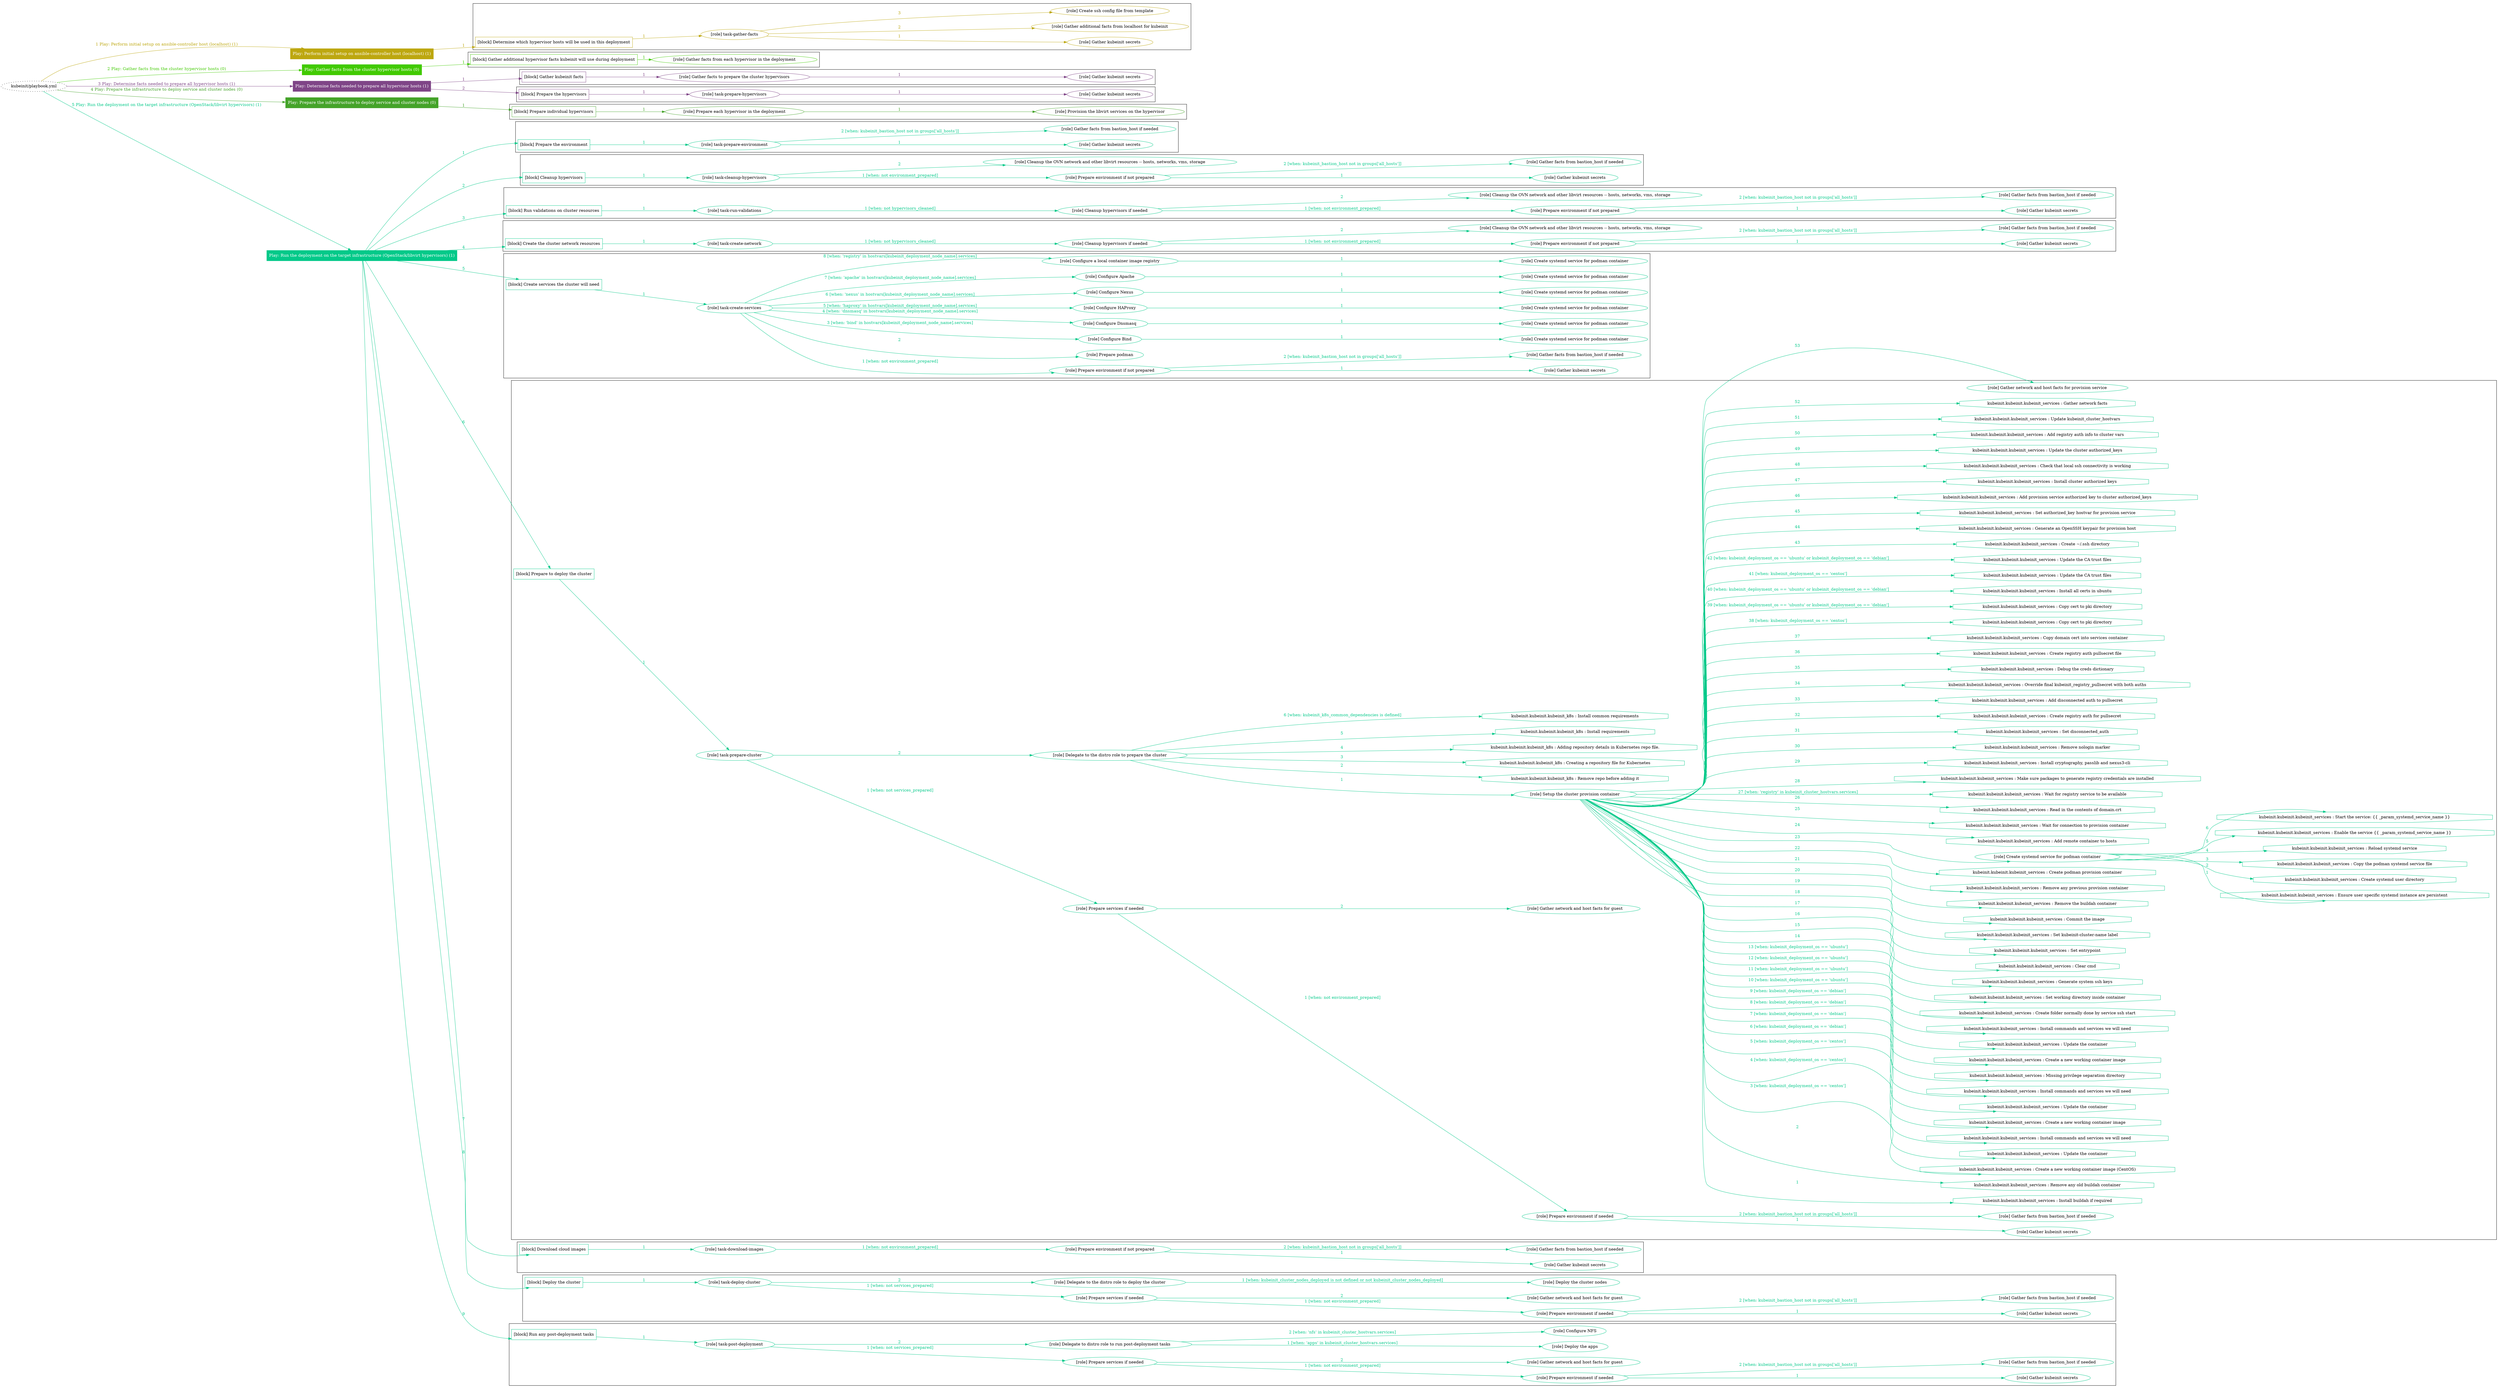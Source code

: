 digraph {
	graph [concentrate=true ordering=in rankdir=LR ratio=fill]
	edge [esep=5 sep=10]
	"kubeinit/playbook.yml" [URL="/home/runner/work/kubeinit/kubeinit/kubeinit/playbook.yml" id=playbook_2c404cba style=dotted]
	"kubeinit/playbook.yml" -> play_db836ac3 [label="1 Play: Perform initial setup on ansible-controller host (localhost) (1)" color="#bda70f" fontcolor="#bda70f" id=edge_play_db836ac3 labeltooltip="1 Play: Perform initial setup on ansible-controller host (localhost) (1)" tooltip="1 Play: Perform initial setup on ansible-controller host (localhost) (1)"]
	subgraph "Play: Perform initial setup on ansible-controller host (localhost) (1)" {
		play_db836ac3 [label="Play: Perform initial setup on ansible-controller host (localhost) (1)" URL="/home/runner/work/kubeinit/kubeinit/kubeinit/playbook.yml" color="#bda70f" fontcolor="#ffffff" id=play_db836ac3 shape=box style=filled tooltip=localhost]
		play_db836ac3 -> block_cdaf2ae1 [label=1 color="#bda70f" fontcolor="#bda70f" id=edge_block_cdaf2ae1 labeltooltip=1 tooltip=1]
		subgraph cluster_block_cdaf2ae1 {
			block_cdaf2ae1 [label="[block] Determine which hypervisor hosts will be used in this deployment" URL="/home/runner/work/kubeinit/kubeinit/kubeinit/playbook.yml" color="#bda70f" id=block_cdaf2ae1 labeltooltip="Determine which hypervisor hosts will be used in this deployment" shape=box tooltip="Determine which hypervisor hosts will be used in this deployment"]
			block_cdaf2ae1 -> role_54138f8f [label="1 " color="#bda70f" fontcolor="#bda70f" id=edge_role_54138f8f labeltooltip="1 " tooltip="1 "]
			subgraph "task-gather-facts" {
				role_54138f8f [label="[role] task-gather-facts" URL="/home/runner/work/kubeinit/kubeinit/kubeinit/playbook.yml" color="#bda70f" id=role_54138f8f tooltip="task-gather-facts"]
				role_54138f8f -> role_c4a6fedd [label="1 " color="#bda70f" fontcolor="#bda70f" id=edge_role_c4a6fedd labeltooltip="1 " tooltip="1 "]
				subgraph "Gather kubeinit secrets" {
					role_c4a6fedd [label="[role] Gather kubeinit secrets" URL="/home/runner/.ansible/collections/ansible_collections/kubeinit/kubeinit/roles/kubeinit_prepare/tasks/build_hypervisors_group.yml" color="#bda70f" id=role_c4a6fedd tooltip="Gather kubeinit secrets"]
				}
				role_54138f8f -> role_e6b8e2e7 [label="2 " color="#bda70f" fontcolor="#bda70f" id=edge_role_e6b8e2e7 labeltooltip="2 " tooltip="2 "]
				subgraph "Gather additional facts from localhost for kubeinit" {
					role_e6b8e2e7 [label="[role] Gather additional facts from localhost for kubeinit" URL="/home/runner/.ansible/collections/ansible_collections/kubeinit/kubeinit/roles/kubeinit_prepare/tasks/build_hypervisors_group.yml" color="#bda70f" id=role_e6b8e2e7 tooltip="Gather additional facts from localhost for kubeinit"]
				}
				role_54138f8f -> role_ed5645ca [label="3 " color="#bda70f" fontcolor="#bda70f" id=edge_role_ed5645ca labeltooltip="3 " tooltip="3 "]
				subgraph "Create ssh config file from template" {
					role_ed5645ca [label="[role] Create ssh config file from template" URL="/home/runner/.ansible/collections/ansible_collections/kubeinit/kubeinit/roles/kubeinit_prepare/tasks/build_hypervisors_group.yml" color="#bda70f" id=role_ed5645ca tooltip="Create ssh config file from template"]
				}
			}
		}
	}
	"kubeinit/playbook.yml" -> play_71b3f6e8 [label="2 Play: Gather facts from the cluster hypervisor hosts (0)" color="#41ca02" fontcolor="#41ca02" id=edge_play_71b3f6e8 labeltooltip="2 Play: Gather facts from the cluster hypervisor hosts (0)" tooltip="2 Play: Gather facts from the cluster hypervisor hosts (0)"]
	subgraph "Play: Gather facts from the cluster hypervisor hosts (0)" {
		play_71b3f6e8 [label="Play: Gather facts from the cluster hypervisor hosts (0)" URL="/home/runner/work/kubeinit/kubeinit/kubeinit/playbook.yml" color="#41ca02" fontcolor="#ffffff" id=play_71b3f6e8 shape=box style=filled tooltip="Play: Gather facts from the cluster hypervisor hosts (0)"]
		play_71b3f6e8 -> block_9fad4e80 [label=1 color="#41ca02" fontcolor="#41ca02" id=edge_block_9fad4e80 labeltooltip=1 tooltip=1]
		subgraph cluster_block_9fad4e80 {
			block_9fad4e80 [label="[block] Gather additional hypervisor facts kubeinit will use during deployment" URL="/home/runner/work/kubeinit/kubeinit/kubeinit/playbook.yml" color="#41ca02" id=block_9fad4e80 labeltooltip="Gather additional hypervisor facts kubeinit will use during deployment" shape=box tooltip="Gather additional hypervisor facts kubeinit will use during deployment"]
			block_9fad4e80 -> role_1345c86e [label="1 " color="#41ca02" fontcolor="#41ca02" id=edge_role_1345c86e labeltooltip="1 " tooltip="1 "]
			subgraph "Gather facts from each hypervisor in the deployment" {
				role_1345c86e [label="[role] Gather facts from each hypervisor in the deployment" URL="/home/runner/work/kubeinit/kubeinit/kubeinit/playbook.yml" color="#41ca02" id=role_1345c86e tooltip="Gather facts from each hypervisor in the deployment"]
			}
		}
	}
	"kubeinit/playbook.yml" -> play_d7f1c4f2 [label="3 Play: Determine facts needed to prepare all hypervisor hosts (1)" color="#7f4587" fontcolor="#7f4587" id=edge_play_d7f1c4f2 labeltooltip="3 Play: Determine facts needed to prepare all hypervisor hosts (1)" tooltip="3 Play: Determine facts needed to prepare all hypervisor hosts (1)"]
	subgraph "Play: Determine facts needed to prepare all hypervisor hosts (1)" {
		play_d7f1c4f2 [label="Play: Determine facts needed to prepare all hypervisor hosts (1)" URL="/home/runner/work/kubeinit/kubeinit/kubeinit/playbook.yml" color="#7f4587" fontcolor="#ffffff" id=play_d7f1c4f2 shape=box style=filled tooltip=localhost]
		play_d7f1c4f2 -> block_67eb2ff7 [label=1 color="#7f4587" fontcolor="#7f4587" id=edge_block_67eb2ff7 labeltooltip=1 tooltip=1]
		subgraph cluster_block_67eb2ff7 {
			block_67eb2ff7 [label="[block] Gather kubeinit facts" URL="/home/runner/work/kubeinit/kubeinit/kubeinit/playbook.yml" color="#7f4587" id=block_67eb2ff7 labeltooltip="Gather kubeinit facts" shape=box tooltip="Gather kubeinit facts"]
			block_67eb2ff7 -> role_61485c2c [label="1 " color="#7f4587" fontcolor="#7f4587" id=edge_role_61485c2c labeltooltip="1 " tooltip="1 "]
			subgraph "Gather facts to prepare the cluster hypervisors" {
				role_61485c2c [label="[role] Gather facts to prepare the cluster hypervisors" URL="/home/runner/work/kubeinit/kubeinit/kubeinit/playbook.yml" color="#7f4587" id=role_61485c2c tooltip="Gather facts to prepare the cluster hypervisors"]
				role_61485c2c -> role_6d144007 [label="1 " color="#7f4587" fontcolor="#7f4587" id=edge_role_6d144007 labeltooltip="1 " tooltip="1 "]
				subgraph "Gather kubeinit secrets" {
					role_6d144007 [label="[role] Gather kubeinit secrets" URL="/home/runner/.ansible/collections/ansible_collections/kubeinit/kubeinit/roles/kubeinit_prepare/tasks/gather_kubeinit_facts.yml" color="#7f4587" id=role_6d144007 tooltip="Gather kubeinit secrets"]
				}
			}
		}
		play_d7f1c4f2 -> block_359ff00d [label=2 color="#7f4587" fontcolor="#7f4587" id=edge_block_359ff00d labeltooltip=2 tooltip=2]
		subgraph cluster_block_359ff00d {
			block_359ff00d [label="[block] Prepare the hypervisors" URL="/home/runner/work/kubeinit/kubeinit/kubeinit/playbook.yml" color="#7f4587" id=block_359ff00d labeltooltip="Prepare the hypervisors" shape=box tooltip="Prepare the hypervisors"]
			block_359ff00d -> role_5cae78c8 [label="1 " color="#7f4587" fontcolor="#7f4587" id=edge_role_5cae78c8 labeltooltip="1 " tooltip="1 "]
			subgraph "task-prepare-hypervisors" {
				role_5cae78c8 [label="[role] task-prepare-hypervisors" URL="/home/runner/work/kubeinit/kubeinit/kubeinit/playbook.yml" color="#7f4587" id=role_5cae78c8 tooltip="task-prepare-hypervisors"]
				role_5cae78c8 -> role_268354da [label="1 " color="#7f4587" fontcolor="#7f4587" id=edge_role_268354da labeltooltip="1 " tooltip="1 "]
				subgraph "Gather kubeinit secrets" {
					role_268354da [label="[role] Gather kubeinit secrets" URL="/home/runner/.ansible/collections/ansible_collections/kubeinit/kubeinit/roles/kubeinit_prepare/tasks/gather_kubeinit_facts.yml" color="#7f4587" id=role_268354da tooltip="Gather kubeinit secrets"]
				}
			}
		}
	}
	"kubeinit/playbook.yml" -> play_7c6eccf7 [label="4 Play: Prepare the infrastructure to deploy service and cluster nodes (0)" color="#44a329" fontcolor="#44a329" id=edge_play_7c6eccf7 labeltooltip="4 Play: Prepare the infrastructure to deploy service and cluster nodes (0)" tooltip="4 Play: Prepare the infrastructure to deploy service and cluster nodes (0)"]
	subgraph "Play: Prepare the infrastructure to deploy service and cluster nodes (0)" {
		play_7c6eccf7 [label="Play: Prepare the infrastructure to deploy service and cluster nodes (0)" URL="/home/runner/work/kubeinit/kubeinit/kubeinit/playbook.yml" color="#44a329" fontcolor="#ffffff" id=play_7c6eccf7 shape=box style=filled tooltip="Play: Prepare the infrastructure to deploy service and cluster nodes (0)"]
		play_7c6eccf7 -> block_788d8b0b [label=1 color="#44a329" fontcolor="#44a329" id=edge_block_788d8b0b labeltooltip=1 tooltip=1]
		subgraph cluster_block_788d8b0b {
			block_788d8b0b [label="[block] Prepare individual hypervisors" URL="/home/runner/work/kubeinit/kubeinit/kubeinit/playbook.yml" color="#44a329" id=block_788d8b0b labeltooltip="Prepare individual hypervisors" shape=box tooltip="Prepare individual hypervisors"]
			block_788d8b0b -> role_bc2d7a71 [label="1 " color="#44a329" fontcolor="#44a329" id=edge_role_bc2d7a71 labeltooltip="1 " tooltip="1 "]
			subgraph "Prepare each hypervisor in the deployment" {
				role_bc2d7a71 [label="[role] Prepare each hypervisor in the deployment" URL="/home/runner/work/kubeinit/kubeinit/kubeinit/playbook.yml" color="#44a329" id=role_bc2d7a71 tooltip="Prepare each hypervisor in the deployment"]
				role_bc2d7a71 -> role_07522cf7 [label="1 " color="#44a329" fontcolor="#44a329" id=edge_role_07522cf7 labeltooltip="1 " tooltip="1 "]
				subgraph "Provision the libvirt services on the hypervisor" {
					role_07522cf7 [label="[role] Provision the libvirt services on the hypervisor" URL="/home/runner/.ansible/collections/ansible_collections/kubeinit/kubeinit/roles/kubeinit_prepare/tasks/prepare_hypervisor.yml" color="#44a329" id=role_07522cf7 tooltip="Provision the libvirt services on the hypervisor"]
				}
			}
		}
	}
	"kubeinit/playbook.yml" -> play_03a31381 [label="5 Play: Run the deployment on the target infrastructure (OpenStack/libvirt hypervisors) (1)" color="#03c989" fontcolor="#03c989" id=edge_play_03a31381 labeltooltip="5 Play: Run the deployment on the target infrastructure (OpenStack/libvirt hypervisors) (1)" tooltip="5 Play: Run the deployment on the target infrastructure (OpenStack/libvirt hypervisors) (1)"]
	subgraph "Play: Run the deployment on the target infrastructure (OpenStack/libvirt hypervisors) (1)" {
		play_03a31381 [label="Play: Run the deployment on the target infrastructure (OpenStack/libvirt hypervisors) (1)" URL="/home/runner/work/kubeinit/kubeinit/kubeinit/playbook.yml" color="#03c989" fontcolor="#ffffff" id=play_03a31381 shape=box style=filled tooltip=localhost]
		play_03a31381 -> block_5ed1e789 [label=1 color="#03c989" fontcolor="#03c989" id=edge_block_5ed1e789 labeltooltip=1 tooltip=1]
		subgraph cluster_block_5ed1e789 {
			block_5ed1e789 [label="[block] Prepare the environment" URL="/home/runner/work/kubeinit/kubeinit/kubeinit/playbook.yml" color="#03c989" id=block_5ed1e789 labeltooltip="Prepare the environment" shape=box tooltip="Prepare the environment"]
			block_5ed1e789 -> role_33b40545 [label="1 " color="#03c989" fontcolor="#03c989" id=edge_role_33b40545 labeltooltip="1 " tooltip="1 "]
			subgraph "task-prepare-environment" {
				role_33b40545 [label="[role] task-prepare-environment" URL="/home/runner/work/kubeinit/kubeinit/kubeinit/playbook.yml" color="#03c989" id=role_33b40545 tooltip="task-prepare-environment"]
				role_33b40545 -> role_a232106e [label="1 " color="#03c989" fontcolor="#03c989" id=edge_role_a232106e labeltooltip="1 " tooltip="1 "]
				subgraph "Gather kubeinit secrets" {
					role_a232106e [label="[role] Gather kubeinit secrets" URL="/home/runner/.ansible/collections/ansible_collections/kubeinit/kubeinit/roles/kubeinit_prepare/tasks/gather_kubeinit_facts.yml" color="#03c989" id=role_a232106e tooltip="Gather kubeinit secrets"]
				}
				role_33b40545 -> role_2b3a012b [label="2 [when: kubeinit_bastion_host not in groups['all_hosts']]" color="#03c989" fontcolor="#03c989" id=edge_role_2b3a012b labeltooltip="2 [when: kubeinit_bastion_host not in groups['all_hosts']]" tooltip="2 [when: kubeinit_bastion_host not in groups['all_hosts']]"]
				subgraph "Gather facts from bastion_host if needed" {
					role_2b3a012b [label="[role] Gather facts from bastion_host if needed" URL="/home/runner/.ansible/collections/ansible_collections/kubeinit/kubeinit/roles/kubeinit_prepare/tasks/main.yml" color="#03c989" id=role_2b3a012b tooltip="Gather facts from bastion_host if needed"]
				}
			}
		}
		play_03a31381 -> block_c787c0c9 [label=2 color="#03c989" fontcolor="#03c989" id=edge_block_c787c0c9 labeltooltip=2 tooltip=2]
		subgraph cluster_block_c787c0c9 {
			block_c787c0c9 [label="[block] Cleanup hypervisors" URL="/home/runner/work/kubeinit/kubeinit/kubeinit/playbook.yml" color="#03c989" id=block_c787c0c9 labeltooltip="Cleanup hypervisors" shape=box tooltip="Cleanup hypervisors"]
			block_c787c0c9 -> role_3a0cf46d [label="1 " color="#03c989" fontcolor="#03c989" id=edge_role_3a0cf46d labeltooltip="1 " tooltip="1 "]
			subgraph "task-cleanup-hypervisors" {
				role_3a0cf46d [label="[role] task-cleanup-hypervisors" URL="/home/runner/work/kubeinit/kubeinit/kubeinit/playbook.yml" color="#03c989" id=role_3a0cf46d tooltip="task-cleanup-hypervisors"]
				role_3a0cf46d -> role_b82922d0 [label="1 [when: not environment_prepared]" color="#03c989" fontcolor="#03c989" id=edge_role_b82922d0 labeltooltip="1 [when: not environment_prepared]" tooltip="1 [when: not environment_prepared]"]
				subgraph "Prepare environment if not prepared" {
					role_b82922d0 [label="[role] Prepare environment if not prepared" URL="/home/runner/.ansible/collections/ansible_collections/kubeinit/kubeinit/roles/kubeinit_libvirt/tasks/cleanup_hypervisors.yml" color="#03c989" id=role_b82922d0 tooltip="Prepare environment if not prepared"]
					role_b82922d0 -> role_b23735a2 [label="1 " color="#03c989" fontcolor="#03c989" id=edge_role_b23735a2 labeltooltip="1 " tooltip="1 "]
					subgraph "Gather kubeinit secrets" {
						role_b23735a2 [label="[role] Gather kubeinit secrets" URL="/home/runner/.ansible/collections/ansible_collections/kubeinit/kubeinit/roles/kubeinit_prepare/tasks/gather_kubeinit_facts.yml" color="#03c989" id=role_b23735a2 tooltip="Gather kubeinit secrets"]
					}
					role_b82922d0 -> role_951c5781 [label="2 [when: kubeinit_bastion_host not in groups['all_hosts']]" color="#03c989" fontcolor="#03c989" id=edge_role_951c5781 labeltooltip="2 [when: kubeinit_bastion_host not in groups['all_hosts']]" tooltip="2 [when: kubeinit_bastion_host not in groups['all_hosts']]"]
					subgraph "Gather facts from bastion_host if needed" {
						role_951c5781 [label="[role] Gather facts from bastion_host if needed" URL="/home/runner/.ansible/collections/ansible_collections/kubeinit/kubeinit/roles/kubeinit_prepare/tasks/main.yml" color="#03c989" id=role_951c5781 tooltip="Gather facts from bastion_host if needed"]
					}
				}
				role_3a0cf46d -> role_3379be60 [label="2 " color="#03c989" fontcolor="#03c989" id=edge_role_3379be60 labeltooltip="2 " tooltip="2 "]
				subgraph "Cleanup the OVN network and other libvirt resources -- hosts, networks, vms, storage" {
					role_3379be60 [label="[role] Cleanup the OVN network and other libvirt resources -- hosts, networks, vms, storage" URL="/home/runner/.ansible/collections/ansible_collections/kubeinit/kubeinit/roles/kubeinit_libvirt/tasks/cleanup_hypervisors.yml" color="#03c989" id=role_3379be60 tooltip="Cleanup the OVN network and other libvirt resources -- hosts, networks, vms, storage"]
				}
			}
		}
		play_03a31381 -> block_384ab274 [label=3 color="#03c989" fontcolor="#03c989" id=edge_block_384ab274 labeltooltip=3 tooltip=3]
		subgraph cluster_block_384ab274 {
			block_384ab274 [label="[block] Run validations on cluster resources" URL="/home/runner/work/kubeinit/kubeinit/kubeinit/playbook.yml" color="#03c989" id=block_384ab274 labeltooltip="Run validations on cluster resources" shape=box tooltip="Run validations on cluster resources"]
			block_384ab274 -> role_142859df [label="1 " color="#03c989" fontcolor="#03c989" id=edge_role_142859df labeltooltip="1 " tooltip="1 "]
			subgraph "task-run-validations" {
				role_142859df [label="[role] task-run-validations" URL="/home/runner/work/kubeinit/kubeinit/kubeinit/playbook.yml" color="#03c989" id=role_142859df tooltip="task-run-validations"]
				role_142859df -> role_20b3a36e [label="1 [when: not hypervisors_cleaned]" color="#03c989" fontcolor="#03c989" id=edge_role_20b3a36e labeltooltip="1 [when: not hypervisors_cleaned]" tooltip="1 [when: not hypervisors_cleaned]"]
				subgraph "Cleanup hypervisors if needed" {
					role_20b3a36e [label="[role] Cleanup hypervisors if needed" URL="/home/runner/.ansible/collections/ansible_collections/kubeinit/kubeinit/roles/kubeinit_validations/tasks/main.yml" color="#03c989" id=role_20b3a36e tooltip="Cleanup hypervisors if needed"]
					role_20b3a36e -> role_dc9be1df [label="1 [when: not environment_prepared]" color="#03c989" fontcolor="#03c989" id=edge_role_dc9be1df labeltooltip="1 [when: not environment_prepared]" tooltip="1 [when: not environment_prepared]"]
					subgraph "Prepare environment if not prepared" {
						role_dc9be1df [label="[role] Prepare environment if not prepared" URL="/home/runner/.ansible/collections/ansible_collections/kubeinit/kubeinit/roles/kubeinit_libvirt/tasks/cleanup_hypervisors.yml" color="#03c989" id=role_dc9be1df tooltip="Prepare environment if not prepared"]
						role_dc9be1df -> role_c516d228 [label="1 " color="#03c989" fontcolor="#03c989" id=edge_role_c516d228 labeltooltip="1 " tooltip="1 "]
						subgraph "Gather kubeinit secrets" {
							role_c516d228 [label="[role] Gather kubeinit secrets" URL="/home/runner/.ansible/collections/ansible_collections/kubeinit/kubeinit/roles/kubeinit_prepare/tasks/gather_kubeinit_facts.yml" color="#03c989" id=role_c516d228 tooltip="Gather kubeinit secrets"]
						}
						role_dc9be1df -> role_8fe8f6f9 [label="2 [when: kubeinit_bastion_host not in groups['all_hosts']]" color="#03c989" fontcolor="#03c989" id=edge_role_8fe8f6f9 labeltooltip="2 [when: kubeinit_bastion_host not in groups['all_hosts']]" tooltip="2 [when: kubeinit_bastion_host not in groups['all_hosts']]"]
						subgraph "Gather facts from bastion_host if needed" {
							role_8fe8f6f9 [label="[role] Gather facts from bastion_host if needed" URL="/home/runner/.ansible/collections/ansible_collections/kubeinit/kubeinit/roles/kubeinit_prepare/tasks/main.yml" color="#03c989" id=role_8fe8f6f9 tooltip="Gather facts from bastion_host if needed"]
						}
					}
					role_20b3a36e -> role_f1eb8869 [label="2 " color="#03c989" fontcolor="#03c989" id=edge_role_f1eb8869 labeltooltip="2 " tooltip="2 "]
					subgraph "Cleanup the OVN network and other libvirt resources -- hosts, networks, vms, storage" {
						role_f1eb8869 [label="[role] Cleanup the OVN network and other libvirt resources -- hosts, networks, vms, storage" URL="/home/runner/.ansible/collections/ansible_collections/kubeinit/kubeinit/roles/kubeinit_libvirt/tasks/cleanup_hypervisors.yml" color="#03c989" id=role_f1eb8869 tooltip="Cleanup the OVN network and other libvirt resources -- hosts, networks, vms, storage"]
					}
				}
			}
		}
		play_03a31381 -> block_0f2d72e6 [label=4 color="#03c989" fontcolor="#03c989" id=edge_block_0f2d72e6 labeltooltip=4 tooltip=4]
		subgraph cluster_block_0f2d72e6 {
			block_0f2d72e6 [label="[block] Create the cluster network resources" URL="/home/runner/work/kubeinit/kubeinit/kubeinit/playbook.yml" color="#03c989" id=block_0f2d72e6 labeltooltip="Create the cluster network resources" shape=box tooltip="Create the cluster network resources"]
			block_0f2d72e6 -> role_51663deb [label="1 " color="#03c989" fontcolor="#03c989" id=edge_role_51663deb labeltooltip="1 " tooltip="1 "]
			subgraph "task-create-network" {
				role_51663deb [label="[role] task-create-network" URL="/home/runner/work/kubeinit/kubeinit/kubeinit/playbook.yml" color="#03c989" id=role_51663deb tooltip="task-create-network"]
				role_51663deb -> role_9821d26d [label="1 [when: not hypervisors_cleaned]" color="#03c989" fontcolor="#03c989" id=edge_role_9821d26d labeltooltip="1 [when: not hypervisors_cleaned]" tooltip="1 [when: not hypervisors_cleaned]"]
				subgraph "Cleanup hypervisors if needed" {
					role_9821d26d [label="[role] Cleanup hypervisors if needed" URL="/home/runner/.ansible/collections/ansible_collections/kubeinit/kubeinit/roles/kubeinit_libvirt/tasks/create_network.yml" color="#03c989" id=role_9821d26d tooltip="Cleanup hypervisors if needed"]
					role_9821d26d -> role_648047a0 [label="1 [when: not environment_prepared]" color="#03c989" fontcolor="#03c989" id=edge_role_648047a0 labeltooltip="1 [when: not environment_prepared]" tooltip="1 [when: not environment_prepared]"]
					subgraph "Prepare environment if not prepared" {
						role_648047a0 [label="[role] Prepare environment if not prepared" URL="/home/runner/.ansible/collections/ansible_collections/kubeinit/kubeinit/roles/kubeinit_libvirt/tasks/cleanup_hypervisors.yml" color="#03c989" id=role_648047a0 tooltip="Prepare environment if not prepared"]
						role_648047a0 -> role_48b45a11 [label="1 " color="#03c989" fontcolor="#03c989" id=edge_role_48b45a11 labeltooltip="1 " tooltip="1 "]
						subgraph "Gather kubeinit secrets" {
							role_48b45a11 [label="[role] Gather kubeinit secrets" URL="/home/runner/.ansible/collections/ansible_collections/kubeinit/kubeinit/roles/kubeinit_prepare/tasks/gather_kubeinit_facts.yml" color="#03c989" id=role_48b45a11 tooltip="Gather kubeinit secrets"]
						}
						role_648047a0 -> role_a81c4262 [label="2 [when: kubeinit_bastion_host not in groups['all_hosts']]" color="#03c989" fontcolor="#03c989" id=edge_role_a81c4262 labeltooltip="2 [when: kubeinit_bastion_host not in groups['all_hosts']]" tooltip="2 [when: kubeinit_bastion_host not in groups['all_hosts']]"]
						subgraph "Gather facts from bastion_host if needed" {
							role_a81c4262 [label="[role] Gather facts from bastion_host if needed" URL="/home/runner/.ansible/collections/ansible_collections/kubeinit/kubeinit/roles/kubeinit_prepare/tasks/main.yml" color="#03c989" id=role_a81c4262 tooltip="Gather facts from bastion_host if needed"]
						}
					}
					role_9821d26d -> role_8cada771 [label="2 " color="#03c989" fontcolor="#03c989" id=edge_role_8cada771 labeltooltip="2 " tooltip="2 "]
					subgraph "Cleanup the OVN network and other libvirt resources -- hosts, networks, vms, storage" {
						role_8cada771 [label="[role] Cleanup the OVN network and other libvirt resources -- hosts, networks, vms, storage" URL="/home/runner/.ansible/collections/ansible_collections/kubeinit/kubeinit/roles/kubeinit_libvirt/tasks/cleanup_hypervisors.yml" color="#03c989" id=role_8cada771 tooltip="Cleanup the OVN network and other libvirt resources -- hosts, networks, vms, storage"]
					}
				}
			}
		}
		play_03a31381 -> block_bd82354c [label=5 color="#03c989" fontcolor="#03c989" id=edge_block_bd82354c labeltooltip=5 tooltip=5]
		subgraph cluster_block_bd82354c {
			block_bd82354c [label="[block] Create services the cluster will need" URL="/home/runner/work/kubeinit/kubeinit/kubeinit/playbook.yml" color="#03c989" id=block_bd82354c labeltooltip="Create services the cluster will need" shape=box tooltip="Create services the cluster will need"]
			block_bd82354c -> role_add714ab [label="1 " color="#03c989" fontcolor="#03c989" id=edge_role_add714ab labeltooltip="1 " tooltip="1 "]
			subgraph "task-create-services" {
				role_add714ab [label="[role] task-create-services" URL="/home/runner/work/kubeinit/kubeinit/kubeinit/playbook.yml" color="#03c989" id=role_add714ab tooltip="task-create-services"]
				role_add714ab -> role_2d06536a [label="1 [when: not environment_prepared]" color="#03c989" fontcolor="#03c989" id=edge_role_2d06536a labeltooltip="1 [when: not environment_prepared]" tooltip="1 [when: not environment_prepared]"]
				subgraph "Prepare environment if not prepared" {
					role_2d06536a [label="[role] Prepare environment if not prepared" URL="/home/runner/.ansible/collections/ansible_collections/kubeinit/kubeinit/roles/kubeinit_services/tasks/main.yml" color="#03c989" id=role_2d06536a tooltip="Prepare environment if not prepared"]
					role_2d06536a -> role_733b5664 [label="1 " color="#03c989" fontcolor="#03c989" id=edge_role_733b5664 labeltooltip="1 " tooltip="1 "]
					subgraph "Gather kubeinit secrets" {
						role_733b5664 [label="[role] Gather kubeinit secrets" URL="/home/runner/.ansible/collections/ansible_collections/kubeinit/kubeinit/roles/kubeinit_prepare/tasks/gather_kubeinit_facts.yml" color="#03c989" id=role_733b5664 tooltip="Gather kubeinit secrets"]
					}
					role_2d06536a -> role_ee2a8d7e [label="2 [when: kubeinit_bastion_host not in groups['all_hosts']]" color="#03c989" fontcolor="#03c989" id=edge_role_ee2a8d7e labeltooltip="2 [when: kubeinit_bastion_host not in groups['all_hosts']]" tooltip="2 [when: kubeinit_bastion_host not in groups['all_hosts']]"]
					subgraph "Gather facts from bastion_host if needed" {
						role_ee2a8d7e [label="[role] Gather facts from bastion_host if needed" URL="/home/runner/.ansible/collections/ansible_collections/kubeinit/kubeinit/roles/kubeinit_prepare/tasks/main.yml" color="#03c989" id=role_ee2a8d7e tooltip="Gather facts from bastion_host if needed"]
					}
				}
				role_add714ab -> role_c95973cd [label="2 " color="#03c989" fontcolor="#03c989" id=edge_role_c95973cd labeltooltip="2 " tooltip="2 "]
				subgraph "Prepare podman" {
					role_c95973cd [label="[role] Prepare podman" URL="/home/runner/.ansible/collections/ansible_collections/kubeinit/kubeinit/roles/kubeinit_services/tasks/00_create_service_pod.yml" color="#03c989" id=role_c95973cd tooltip="Prepare podman"]
				}
				role_add714ab -> role_f6559353 [label="3 [when: 'bind' in hostvars[kubeinit_deployment_node_name].services]" color="#03c989" fontcolor="#03c989" id=edge_role_f6559353 labeltooltip="3 [when: 'bind' in hostvars[kubeinit_deployment_node_name].services]" tooltip="3 [when: 'bind' in hostvars[kubeinit_deployment_node_name].services]"]
				subgraph "Configure Bind" {
					role_f6559353 [label="[role] Configure Bind" URL="/home/runner/.ansible/collections/ansible_collections/kubeinit/kubeinit/roles/kubeinit_services/tasks/start_services_containers.yml" color="#03c989" id=role_f6559353 tooltip="Configure Bind"]
					role_f6559353 -> role_3829397d [label="1 " color="#03c989" fontcolor="#03c989" id=edge_role_3829397d labeltooltip="1 " tooltip="1 "]
					subgraph "Create systemd service for podman container" {
						role_3829397d [label="[role] Create systemd service for podman container" URL="/home/runner/.ansible/collections/ansible_collections/kubeinit/kubeinit/roles/kubeinit_bind/tasks/main.yml" color="#03c989" id=role_3829397d tooltip="Create systemd service for podman container"]
					}
				}
				role_add714ab -> role_0771ec1a [label="4 [when: 'dnsmasq' in hostvars[kubeinit_deployment_node_name].services]" color="#03c989" fontcolor="#03c989" id=edge_role_0771ec1a labeltooltip="4 [when: 'dnsmasq' in hostvars[kubeinit_deployment_node_name].services]" tooltip="4 [when: 'dnsmasq' in hostvars[kubeinit_deployment_node_name].services]"]
				subgraph "Configure Dnsmasq" {
					role_0771ec1a [label="[role] Configure Dnsmasq" URL="/home/runner/.ansible/collections/ansible_collections/kubeinit/kubeinit/roles/kubeinit_services/tasks/start_services_containers.yml" color="#03c989" id=role_0771ec1a tooltip="Configure Dnsmasq"]
					role_0771ec1a -> role_39ab8954 [label="1 " color="#03c989" fontcolor="#03c989" id=edge_role_39ab8954 labeltooltip="1 " tooltip="1 "]
					subgraph "Create systemd service for podman container" {
						role_39ab8954 [label="[role] Create systemd service for podman container" URL="/home/runner/.ansible/collections/ansible_collections/kubeinit/kubeinit/roles/kubeinit_dnsmasq/tasks/main.yml" color="#03c989" id=role_39ab8954 tooltip="Create systemd service for podman container"]
					}
				}
				role_add714ab -> role_6d31e999 [label="5 [when: 'haproxy' in hostvars[kubeinit_deployment_node_name].services]" color="#03c989" fontcolor="#03c989" id=edge_role_6d31e999 labeltooltip="5 [when: 'haproxy' in hostvars[kubeinit_deployment_node_name].services]" tooltip="5 [when: 'haproxy' in hostvars[kubeinit_deployment_node_name].services]"]
				subgraph "Configure HAProxy" {
					role_6d31e999 [label="[role] Configure HAProxy" URL="/home/runner/.ansible/collections/ansible_collections/kubeinit/kubeinit/roles/kubeinit_services/tasks/start_services_containers.yml" color="#03c989" id=role_6d31e999 tooltip="Configure HAProxy"]
					role_6d31e999 -> role_ad971640 [label="1 " color="#03c989" fontcolor="#03c989" id=edge_role_ad971640 labeltooltip="1 " tooltip="1 "]
					subgraph "Create systemd service for podman container" {
						role_ad971640 [label="[role] Create systemd service for podman container" URL="/home/runner/.ansible/collections/ansible_collections/kubeinit/kubeinit/roles/kubeinit_haproxy/tasks/main.yml" color="#03c989" id=role_ad971640 tooltip="Create systemd service for podman container"]
					}
				}
				role_add714ab -> role_a10f8003 [label="6 [when: 'nexus' in hostvars[kubeinit_deployment_node_name].services]" color="#03c989" fontcolor="#03c989" id=edge_role_a10f8003 labeltooltip="6 [when: 'nexus' in hostvars[kubeinit_deployment_node_name].services]" tooltip="6 [when: 'nexus' in hostvars[kubeinit_deployment_node_name].services]"]
				subgraph "Configure Nexus" {
					role_a10f8003 [label="[role] Configure Nexus" URL="/home/runner/.ansible/collections/ansible_collections/kubeinit/kubeinit/roles/kubeinit_services/tasks/start_services_containers.yml" color="#03c989" id=role_a10f8003 tooltip="Configure Nexus"]
					role_a10f8003 -> role_08421f39 [label="1 " color="#03c989" fontcolor="#03c989" id=edge_role_08421f39 labeltooltip="1 " tooltip="1 "]
					subgraph "Create systemd service for podman container" {
						role_08421f39 [label="[role] Create systemd service for podman container" URL="/home/runner/.ansible/collections/ansible_collections/kubeinit/kubeinit/roles/kubeinit_nexus/tasks/main.yml" color="#03c989" id=role_08421f39 tooltip="Create systemd service for podman container"]
					}
				}
				role_add714ab -> role_8bf642ab [label="7 [when: 'apache' in hostvars[kubeinit_deployment_node_name].services]" color="#03c989" fontcolor="#03c989" id=edge_role_8bf642ab labeltooltip="7 [when: 'apache' in hostvars[kubeinit_deployment_node_name].services]" tooltip="7 [when: 'apache' in hostvars[kubeinit_deployment_node_name].services]"]
				subgraph "Configure Apache" {
					role_8bf642ab [label="[role] Configure Apache" URL="/home/runner/.ansible/collections/ansible_collections/kubeinit/kubeinit/roles/kubeinit_services/tasks/start_services_containers.yml" color="#03c989" id=role_8bf642ab tooltip="Configure Apache"]
					role_8bf642ab -> role_d991aa1e [label="1 " color="#03c989" fontcolor="#03c989" id=edge_role_d991aa1e labeltooltip="1 " tooltip="1 "]
					subgraph "Create systemd service for podman container" {
						role_d991aa1e [label="[role] Create systemd service for podman container" URL="/home/runner/.ansible/collections/ansible_collections/kubeinit/kubeinit/roles/kubeinit_apache/tasks/main.yml" color="#03c989" id=role_d991aa1e tooltip="Create systemd service for podman container"]
					}
				}
				role_add714ab -> role_8b78a4ed [label="8 [when: 'registry' in hostvars[kubeinit_deployment_node_name].services]" color="#03c989" fontcolor="#03c989" id=edge_role_8b78a4ed labeltooltip="8 [when: 'registry' in hostvars[kubeinit_deployment_node_name].services]" tooltip="8 [when: 'registry' in hostvars[kubeinit_deployment_node_name].services]"]
				subgraph "Configure a local container image registry" {
					role_8b78a4ed [label="[role] Configure a local container image registry" URL="/home/runner/.ansible/collections/ansible_collections/kubeinit/kubeinit/roles/kubeinit_services/tasks/start_services_containers.yml" color="#03c989" id=role_8b78a4ed tooltip="Configure a local container image registry"]
					role_8b78a4ed -> role_f55a4e67 [label="1 " color="#03c989" fontcolor="#03c989" id=edge_role_f55a4e67 labeltooltip="1 " tooltip="1 "]
					subgraph "Create systemd service for podman container" {
						role_f55a4e67 [label="[role] Create systemd service for podman container" URL="/home/runner/.ansible/collections/ansible_collections/kubeinit/kubeinit/roles/kubeinit_registry/tasks/main.yml" color="#03c989" id=role_f55a4e67 tooltip="Create systemd service for podman container"]
					}
				}
			}
		}
		play_03a31381 -> block_f5703e90 [label=6 color="#03c989" fontcolor="#03c989" id=edge_block_f5703e90 labeltooltip=6 tooltip=6]
		subgraph cluster_block_f5703e90 {
			block_f5703e90 [label="[block] Prepare to deploy the cluster" URL="/home/runner/work/kubeinit/kubeinit/kubeinit/playbook.yml" color="#03c989" id=block_f5703e90 labeltooltip="Prepare to deploy the cluster" shape=box tooltip="Prepare to deploy the cluster"]
			block_f5703e90 -> role_3db78dac [label="1 " color="#03c989" fontcolor="#03c989" id=edge_role_3db78dac labeltooltip="1 " tooltip="1 "]
			subgraph "task-prepare-cluster" {
				role_3db78dac [label="[role] task-prepare-cluster" URL="/home/runner/work/kubeinit/kubeinit/kubeinit/playbook.yml" color="#03c989" id=role_3db78dac tooltip="task-prepare-cluster"]
				role_3db78dac -> role_049d5514 [label="1 [when: not services_prepared]" color="#03c989" fontcolor="#03c989" id=edge_role_049d5514 labeltooltip="1 [when: not services_prepared]" tooltip="1 [when: not services_prepared]"]
				subgraph "Prepare services if needed" {
					role_049d5514 [label="[role] Prepare services if needed" URL="/home/runner/.ansible/collections/ansible_collections/kubeinit/kubeinit/roles/kubeinit_prepare/tasks/prepare_cluster.yml" color="#03c989" id=role_049d5514 tooltip="Prepare services if needed"]
					role_049d5514 -> role_9a07acb1 [label="1 [when: not environment_prepared]" color="#03c989" fontcolor="#03c989" id=edge_role_9a07acb1 labeltooltip="1 [when: not environment_prepared]" tooltip="1 [when: not environment_prepared]"]
					subgraph "Prepare environment if needed" {
						role_9a07acb1 [label="[role] Prepare environment if needed" URL="/home/runner/.ansible/collections/ansible_collections/kubeinit/kubeinit/roles/kubeinit_services/tasks/prepare_services.yml" color="#03c989" id=role_9a07acb1 tooltip="Prepare environment if needed"]
						role_9a07acb1 -> role_33f9e360 [label="1 " color="#03c989" fontcolor="#03c989" id=edge_role_33f9e360 labeltooltip="1 " tooltip="1 "]
						subgraph "Gather kubeinit secrets" {
							role_33f9e360 [label="[role] Gather kubeinit secrets" URL="/home/runner/.ansible/collections/ansible_collections/kubeinit/kubeinit/roles/kubeinit_prepare/tasks/gather_kubeinit_facts.yml" color="#03c989" id=role_33f9e360 tooltip="Gather kubeinit secrets"]
						}
						role_9a07acb1 -> role_aa9ea8fa [label="2 [when: kubeinit_bastion_host not in groups['all_hosts']]" color="#03c989" fontcolor="#03c989" id=edge_role_aa9ea8fa labeltooltip="2 [when: kubeinit_bastion_host not in groups['all_hosts']]" tooltip="2 [when: kubeinit_bastion_host not in groups['all_hosts']]"]
						subgraph "Gather facts from bastion_host if needed" {
							role_aa9ea8fa [label="[role] Gather facts from bastion_host if needed" URL="/home/runner/.ansible/collections/ansible_collections/kubeinit/kubeinit/roles/kubeinit_prepare/tasks/main.yml" color="#03c989" id=role_aa9ea8fa tooltip="Gather facts from bastion_host if needed"]
						}
					}
					role_049d5514 -> role_15a409fa [label="2 " color="#03c989" fontcolor="#03c989" id=edge_role_15a409fa labeltooltip="2 " tooltip="2 "]
					subgraph "Gather network and host facts for guest" {
						role_15a409fa [label="[role] Gather network and host facts for guest" URL="/home/runner/.ansible/collections/ansible_collections/kubeinit/kubeinit/roles/kubeinit_services/tasks/prepare_services.yml" color="#03c989" id=role_15a409fa tooltip="Gather network and host facts for guest"]
					}
				}
				role_3db78dac -> role_3e1ba933 [label="2 " color="#03c989" fontcolor="#03c989" id=edge_role_3e1ba933 labeltooltip="2 " tooltip="2 "]
				subgraph "Delegate to the distro role to prepare the cluster" {
					role_3e1ba933 [label="[role] Delegate to the distro role to prepare the cluster" URL="/home/runner/.ansible/collections/ansible_collections/kubeinit/kubeinit/roles/kubeinit_prepare/tasks/prepare_cluster.yml" color="#03c989" id=role_3e1ba933 tooltip="Delegate to the distro role to prepare the cluster"]
					role_3e1ba933 -> role_2aaf7d09 [label="1 " color="#03c989" fontcolor="#03c989" id=edge_role_2aaf7d09 labeltooltip="1 " tooltip="1 "]
					subgraph "Setup the cluster provision container" {
						role_2aaf7d09 [label="[role] Setup the cluster provision container" URL="/home/runner/.ansible/collections/ansible_collections/kubeinit/kubeinit/roles/kubeinit_k8s/tasks/prepare_cluster.yml" color="#03c989" id=role_2aaf7d09 tooltip="Setup the cluster provision container"]
						task_6bddff34 [label="kubeinit.kubeinit.kubeinit_services : Install buildah if required" URL="/home/runner/.ansible/collections/ansible_collections/kubeinit/kubeinit/roles/kubeinit_services/tasks/create_provision_container.yml" color="#03c989" id=task_6bddff34 shape=octagon tooltip="kubeinit.kubeinit.kubeinit_services : Install buildah if required"]
						role_2aaf7d09 -> task_6bddff34 [label="1 " color="#03c989" fontcolor="#03c989" id=edge_task_6bddff34 labeltooltip="1 " tooltip="1 "]
						task_999e2ac3 [label="kubeinit.kubeinit.kubeinit_services : Remove any old buildah container" URL="/home/runner/.ansible/collections/ansible_collections/kubeinit/kubeinit/roles/kubeinit_services/tasks/create_provision_container.yml" color="#03c989" id=task_999e2ac3 shape=octagon tooltip="kubeinit.kubeinit.kubeinit_services : Remove any old buildah container"]
						role_2aaf7d09 -> task_999e2ac3 [label="2 " color="#03c989" fontcolor="#03c989" id=edge_task_999e2ac3 labeltooltip="2 " tooltip="2 "]
						task_e90f847c [label="kubeinit.kubeinit.kubeinit_services : Create a new working container image (CentOS)" URL="/home/runner/.ansible/collections/ansible_collections/kubeinit/kubeinit/roles/kubeinit_services/tasks/create_provision_container.yml" color="#03c989" id=task_e90f847c shape=octagon tooltip="kubeinit.kubeinit.kubeinit_services : Create a new working container image (CentOS)"]
						role_2aaf7d09 -> task_e90f847c [label="3 [when: kubeinit_deployment_os == 'centos']" color="#03c989" fontcolor="#03c989" id=edge_task_e90f847c labeltooltip="3 [when: kubeinit_deployment_os == 'centos']" tooltip="3 [when: kubeinit_deployment_os == 'centos']"]
						task_69de8bda [label="kubeinit.kubeinit.kubeinit_services : Update the container" URL="/home/runner/.ansible/collections/ansible_collections/kubeinit/kubeinit/roles/kubeinit_services/tasks/create_provision_container.yml" color="#03c989" id=task_69de8bda shape=octagon tooltip="kubeinit.kubeinit.kubeinit_services : Update the container"]
						role_2aaf7d09 -> task_69de8bda [label="4 [when: kubeinit_deployment_os == 'centos']" color="#03c989" fontcolor="#03c989" id=edge_task_69de8bda labeltooltip="4 [when: kubeinit_deployment_os == 'centos']" tooltip="4 [when: kubeinit_deployment_os == 'centos']"]
						task_52d6c33c [label="kubeinit.kubeinit.kubeinit_services : Install commands and services we will need" URL="/home/runner/.ansible/collections/ansible_collections/kubeinit/kubeinit/roles/kubeinit_services/tasks/create_provision_container.yml" color="#03c989" id=task_52d6c33c shape=octagon tooltip="kubeinit.kubeinit.kubeinit_services : Install commands and services we will need"]
						role_2aaf7d09 -> task_52d6c33c [label="5 [when: kubeinit_deployment_os == 'centos']" color="#03c989" fontcolor="#03c989" id=edge_task_52d6c33c labeltooltip="5 [when: kubeinit_deployment_os == 'centos']" tooltip="5 [when: kubeinit_deployment_os == 'centos']"]
						task_6cf00151 [label="kubeinit.kubeinit.kubeinit_services : Create a new working container image" URL="/home/runner/.ansible/collections/ansible_collections/kubeinit/kubeinit/roles/kubeinit_services/tasks/create_provision_container.yml" color="#03c989" id=task_6cf00151 shape=octagon tooltip="kubeinit.kubeinit.kubeinit_services : Create a new working container image"]
						role_2aaf7d09 -> task_6cf00151 [label="6 [when: kubeinit_deployment_os == 'debian']" color="#03c989" fontcolor="#03c989" id=edge_task_6cf00151 labeltooltip="6 [when: kubeinit_deployment_os == 'debian']" tooltip="6 [when: kubeinit_deployment_os == 'debian']"]
						task_8cd43e6f [label="kubeinit.kubeinit.kubeinit_services : Update the container" URL="/home/runner/.ansible/collections/ansible_collections/kubeinit/kubeinit/roles/kubeinit_services/tasks/create_provision_container.yml" color="#03c989" id=task_8cd43e6f shape=octagon tooltip="kubeinit.kubeinit.kubeinit_services : Update the container"]
						role_2aaf7d09 -> task_8cd43e6f [label="7 [when: kubeinit_deployment_os == 'debian']" color="#03c989" fontcolor="#03c989" id=edge_task_8cd43e6f labeltooltip="7 [when: kubeinit_deployment_os == 'debian']" tooltip="7 [when: kubeinit_deployment_os == 'debian']"]
						task_ab925c3a [label="kubeinit.kubeinit.kubeinit_services : Install commands and services we will need" URL="/home/runner/.ansible/collections/ansible_collections/kubeinit/kubeinit/roles/kubeinit_services/tasks/create_provision_container.yml" color="#03c989" id=task_ab925c3a shape=octagon tooltip="kubeinit.kubeinit.kubeinit_services : Install commands and services we will need"]
						role_2aaf7d09 -> task_ab925c3a [label="8 [when: kubeinit_deployment_os == 'debian']" color="#03c989" fontcolor="#03c989" id=edge_task_ab925c3a labeltooltip="8 [when: kubeinit_deployment_os == 'debian']" tooltip="8 [when: kubeinit_deployment_os == 'debian']"]
						task_19a26425 [label="kubeinit.kubeinit.kubeinit_services : Missing privilege separation directory" URL="/home/runner/.ansible/collections/ansible_collections/kubeinit/kubeinit/roles/kubeinit_services/tasks/create_provision_container.yml" color="#03c989" id=task_19a26425 shape=octagon tooltip="kubeinit.kubeinit.kubeinit_services : Missing privilege separation directory"]
						role_2aaf7d09 -> task_19a26425 [label="9 [when: kubeinit_deployment_os == 'debian']" color="#03c989" fontcolor="#03c989" id=edge_task_19a26425 labeltooltip="9 [when: kubeinit_deployment_os == 'debian']" tooltip="9 [when: kubeinit_deployment_os == 'debian']"]
						task_3481e299 [label="kubeinit.kubeinit.kubeinit_services : Create a new working container image" URL="/home/runner/.ansible/collections/ansible_collections/kubeinit/kubeinit/roles/kubeinit_services/tasks/create_provision_container.yml" color="#03c989" id=task_3481e299 shape=octagon tooltip="kubeinit.kubeinit.kubeinit_services : Create a new working container image"]
						role_2aaf7d09 -> task_3481e299 [label="10 [when: kubeinit_deployment_os == 'ubuntu']" color="#03c989" fontcolor="#03c989" id=edge_task_3481e299 labeltooltip="10 [when: kubeinit_deployment_os == 'ubuntu']" tooltip="10 [when: kubeinit_deployment_os == 'ubuntu']"]
						task_b65c7354 [label="kubeinit.kubeinit.kubeinit_services : Update the container" URL="/home/runner/.ansible/collections/ansible_collections/kubeinit/kubeinit/roles/kubeinit_services/tasks/create_provision_container.yml" color="#03c989" id=task_b65c7354 shape=octagon tooltip="kubeinit.kubeinit.kubeinit_services : Update the container"]
						role_2aaf7d09 -> task_b65c7354 [label="11 [when: kubeinit_deployment_os == 'ubuntu']" color="#03c989" fontcolor="#03c989" id=edge_task_b65c7354 labeltooltip="11 [when: kubeinit_deployment_os == 'ubuntu']" tooltip="11 [when: kubeinit_deployment_os == 'ubuntu']"]
						task_0e4307d6 [label="kubeinit.kubeinit.kubeinit_services : Install commands and services we will need" URL="/home/runner/.ansible/collections/ansible_collections/kubeinit/kubeinit/roles/kubeinit_services/tasks/create_provision_container.yml" color="#03c989" id=task_0e4307d6 shape=octagon tooltip="kubeinit.kubeinit.kubeinit_services : Install commands and services we will need"]
						role_2aaf7d09 -> task_0e4307d6 [label="12 [when: kubeinit_deployment_os == 'ubuntu']" color="#03c989" fontcolor="#03c989" id=edge_task_0e4307d6 labeltooltip="12 [when: kubeinit_deployment_os == 'ubuntu']" tooltip="12 [when: kubeinit_deployment_os == 'ubuntu']"]
						task_58b2f1b5 [label="kubeinit.kubeinit.kubeinit_services : Create folder normally done by service ssh start" URL="/home/runner/.ansible/collections/ansible_collections/kubeinit/kubeinit/roles/kubeinit_services/tasks/create_provision_container.yml" color="#03c989" id=task_58b2f1b5 shape=octagon tooltip="kubeinit.kubeinit.kubeinit_services : Create folder normally done by service ssh start"]
						role_2aaf7d09 -> task_58b2f1b5 [label="13 [when: kubeinit_deployment_os == 'ubuntu']" color="#03c989" fontcolor="#03c989" id=edge_task_58b2f1b5 labeltooltip="13 [when: kubeinit_deployment_os == 'ubuntu']" tooltip="13 [when: kubeinit_deployment_os == 'ubuntu']"]
						task_42abe087 [label="kubeinit.kubeinit.kubeinit_services : Set working directory inside container" URL="/home/runner/.ansible/collections/ansible_collections/kubeinit/kubeinit/roles/kubeinit_services/tasks/create_provision_container.yml" color="#03c989" id=task_42abe087 shape=octagon tooltip="kubeinit.kubeinit.kubeinit_services : Set working directory inside container"]
						role_2aaf7d09 -> task_42abe087 [label="14 " color="#03c989" fontcolor="#03c989" id=edge_task_42abe087 labeltooltip="14 " tooltip="14 "]
						task_1eb8482f [label="kubeinit.kubeinit.kubeinit_services : Generate system ssh keys" URL="/home/runner/.ansible/collections/ansible_collections/kubeinit/kubeinit/roles/kubeinit_services/tasks/create_provision_container.yml" color="#03c989" id=task_1eb8482f shape=octagon tooltip="kubeinit.kubeinit.kubeinit_services : Generate system ssh keys"]
						role_2aaf7d09 -> task_1eb8482f [label="15 " color="#03c989" fontcolor="#03c989" id=edge_task_1eb8482f labeltooltip="15 " tooltip="15 "]
						task_165cf0ed [label="kubeinit.kubeinit.kubeinit_services : Clear cmd" URL="/home/runner/.ansible/collections/ansible_collections/kubeinit/kubeinit/roles/kubeinit_services/tasks/create_provision_container.yml" color="#03c989" id=task_165cf0ed shape=octagon tooltip="kubeinit.kubeinit.kubeinit_services : Clear cmd"]
						role_2aaf7d09 -> task_165cf0ed [label="16 " color="#03c989" fontcolor="#03c989" id=edge_task_165cf0ed labeltooltip="16 " tooltip="16 "]
						task_8781a561 [label="kubeinit.kubeinit.kubeinit_services : Set entrypoint" URL="/home/runner/.ansible/collections/ansible_collections/kubeinit/kubeinit/roles/kubeinit_services/tasks/create_provision_container.yml" color="#03c989" id=task_8781a561 shape=octagon tooltip="kubeinit.kubeinit.kubeinit_services : Set entrypoint"]
						role_2aaf7d09 -> task_8781a561 [label="17 " color="#03c989" fontcolor="#03c989" id=edge_task_8781a561 labeltooltip="17 " tooltip="17 "]
						task_4ded1f13 [label="kubeinit.kubeinit.kubeinit_services : Set kubeinit-cluster-name label" URL="/home/runner/.ansible/collections/ansible_collections/kubeinit/kubeinit/roles/kubeinit_services/tasks/create_provision_container.yml" color="#03c989" id=task_4ded1f13 shape=octagon tooltip="kubeinit.kubeinit.kubeinit_services : Set kubeinit-cluster-name label"]
						role_2aaf7d09 -> task_4ded1f13 [label="18 " color="#03c989" fontcolor="#03c989" id=edge_task_4ded1f13 labeltooltip="18 " tooltip="18 "]
						task_cd0a0cf2 [label="kubeinit.kubeinit.kubeinit_services : Commit the image" URL="/home/runner/.ansible/collections/ansible_collections/kubeinit/kubeinit/roles/kubeinit_services/tasks/create_provision_container.yml" color="#03c989" id=task_cd0a0cf2 shape=octagon tooltip="kubeinit.kubeinit.kubeinit_services : Commit the image"]
						role_2aaf7d09 -> task_cd0a0cf2 [label="19 " color="#03c989" fontcolor="#03c989" id=edge_task_cd0a0cf2 labeltooltip="19 " tooltip="19 "]
						task_71cb880c [label="kubeinit.kubeinit.kubeinit_services : Remove the buildah container" URL="/home/runner/.ansible/collections/ansible_collections/kubeinit/kubeinit/roles/kubeinit_services/tasks/create_provision_container.yml" color="#03c989" id=task_71cb880c shape=octagon tooltip="kubeinit.kubeinit.kubeinit_services : Remove the buildah container"]
						role_2aaf7d09 -> task_71cb880c [label="20 " color="#03c989" fontcolor="#03c989" id=edge_task_71cb880c labeltooltip="20 " tooltip="20 "]
						task_e1f56673 [label="kubeinit.kubeinit.kubeinit_services : Remove any previous provision container" URL="/home/runner/.ansible/collections/ansible_collections/kubeinit/kubeinit/roles/kubeinit_services/tasks/create_provision_container.yml" color="#03c989" id=task_e1f56673 shape=octagon tooltip="kubeinit.kubeinit.kubeinit_services : Remove any previous provision container"]
						role_2aaf7d09 -> task_e1f56673 [label="21 " color="#03c989" fontcolor="#03c989" id=edge_task_e1f56673 labeltooltip="21 " tooltip="21 "]
						task_13dfa2c7 [label="kubeinit.kubeinit.kubeinit_services : Create podman provision container" URL="/home/runner/.ansible/collections/ansible_collections/kubeinit/kubeinit/roles/kubeinit_services/tasks/create_provision_container.yml" color="#03c989" id=task_13dfa2c7 shape=octagon tooltip="kubeinit.kubeinit.kubeinit_services : Create podman provision container"]
						role_2aaf7d09 -> task_13dfa2c7 [label="22 " color="#03c989" fontcolor="#03c989" id=edge_task_13dfa2c7 labeltooltip="22 " tooltip="22 "]
						role_2aaf7d09 -> role_99a19e2d [label="23 " color="#03c989" fontcolor="#03c989" id=edge_role_99a19e2d labeltooltip="23 " tooltip="23 "]
						subgraph "Create systemd service for podman container" {
							role_99a19e2d [label="[role] Create systemd service for podman container" URL="/home/runner/.ansible/collections/ansible_collections/kubeinit/kubeinit/roles/kubeinit_services/tasks/create_provision_container.yml" color="#03c989" id=role_99a19e2d tooltip="Create systemd service for podman container"]
							task_bc7f47c1 [label="kubeinit.kubeinit.kubeinit_services : Ensure user specific systemd instance are persistent" URL="/home/runner/.ansible/collections/ansible_collections/kubeinit/kubeinit/roles/kubeinit_services/tasks/create_managed_service.yml" color="#03c989" id=task_bc7f47c1 shape=octagon tooltip="kubeinit.kubeinit.kubeinit_services : Ensure user specific systemd instance are persistent"]
							role_99a19e2d -> task_bc7f47c1 [label="1 " color="#03c989" fontcolor="#03c989" id=edge_task_bc7f47c1 labeltooltip="1 " tooltip="1 "]
							task_8913d85c [label="kubeinit.kubeinit.kubeinit_services : Create systemd user directory" URL="/home/runner/.ansible/collections/ansible_collections/kubeinit/kubeinit/roles/kubeinit_services/tasks/create_managed_service.yml" color="#03c989" id=task_8913d85c shape=octagon tooltip="kubeinit.kubeinit.kubeinit_services : Create systemd user directory"]
							role_99a19e2d -> task_8913d85c [label="2 " color="#03c989" fontcolor="#03c989" id=edge_task_8913d85c labeltooltip="2 " tooltip="2 "]
							task_050c9be6 [label="kubeinit.kubeinit.kubeinit_services : Copy the podman systemd service file" URL="/home/runner/.ansible/collections/ansible_collections/kubeinit/kubeinit/roles/kubeinit_services/tasks/create_managed_service.yml" color="#03c989" id=task_050c9be6 shape=octagon tooltip="kubeinit.kubeinit.kubeinit_services : Copy the podman systemd service file"]
							role_99a19e2d -> task_050c9be6 [label="3 " color="#03c989" fontcolor="#03c989" id=edge_task_050c9be6 labeltooltip="3 " tooltip="3 "]
							task_c4f09ba9 [label="kubeinit.kubeinit.kubeinit_services : Reload systemd service" URL="/home/runner/.ansible/collections/ansible_collections/kubeinit/kubeinit/roles/kubeinit_services/tasks/create_managed_service.yml" color="#03c989" id=task_c4f09ba9 shape=octagon tooltip="kubeinit.kubeinit.kubeinit_services : Reload systemd service"]
							role_99a19e2d -> task_c4f09ba9 [label="4 " color="#03c989" fontcolor="#03c989" id=edge_task_c4f09ba9 labeltooltip="4 " tooltip="4 "]
							task_589523cb [label="kubeinit.kubeinit.kubeinit_services : Enable the service {{ _param_systemd_service_name }}" URL="/home/runner/.ansible/collections/ansible_collections/kubeinit/kubeinit/roles/kubeinit_services/tasks/create_managed_service.yml" color="#03c989" id=task_589523cb shape=octagon tooltip="kubeinit.kubeinit.kubeinit_services : Enable the service {{ _param_systemd_service_name }}"]
							role_99a19e2d -> task_589523cb [label="5 " color="#03c989" fontcolor="#03c989" id=edge_task_589523cb labeltooltip="5 " tooltip="5 "]
							task_90fbeb5a [label="kubeinit.kubeinit.kubeinit_services : Start the service: {{ _param_systemd_service_name }}" URL="/home/runner/.ansible/collections/ansible_collections/kubeinit/kubeinit/roles/kubeinit_services/tasks/create_managed_service.yml" color="#03c989" id=task_90fbeb5a shape=octagon tooltip="kubeinit.kubeinit.kubeinit_services : Start the service: {{ _param_systemd_service_name }}"]
							role_99a19e2d -> task_90fbeb5a [label="6 " color="#03c989" fontcolor="#03c989" id=edge_task_90fbeb5a labeltooltip="6 " tooltip="6 "]
						}
						task_05fdfafc [label="kubeinit.kubeinit.kubeinit_services : Add remote container to hosts" URL="/home/runner/.ansible/collections/ansible_collections/kubeinit/kubeinit/roles/kubeinit_services/tasks/create_provision_container.yml" color="#03c989" id=task_05fdfafc shape=octagon tooltip="kubeinit.kubeinit.kubeinit_services : Add remote container to hosts"]
						role_2aaf7d09 -> task_05fdfafc [label="24 " color="#03c989" fontcolor="#03c989" id=edge_task_05fdfafc labeltooltip="24 " tooltip="24 "]
						task_61dd9090 [label="kubeinit.kubeinit.kubeinit_services : Wait for connection to provision container" URL="/home/runner/.ansible/collections/ansible_collections/kubeinit/kubeinit/roles/kubeinit_services/tasks/create_provision_container.yml" color="#03c989" id=task_61dd9090 shape=octagon tooltip="kubeinit.kubeinit.kubeinit_services : Wait for connection to provision container"]
						role_2aaf7d09 -> task_61dd9090 [label="25 " color="#03c989" fontcolor="#03c989" id=edge_task_61dd9090 labeltooltip="25 " tooltip="25 "]
						task_0de082fa [label="kubeinit.kubeinit.kubeinit_services : Read in the contents of domain.crt" URL="/home/runner/.ansible/collections/ansible_collections/kubeinit/kubeinit/roles/kubeinit_services/tasks/create_provision_container.yml" color="#03c989" id=task_0de082fa shape=octagon tooltip="kubeinit.kubeinit.kubeinit_services : Read in the contents of domain.crt"]
						role_2aaf7d09 -> task_0de082fa [label="26 " color="#03c989" fontcolor="#03c989" id=edge_task_0de082fa labeltooltip="26 " tooltip="26 "]
						task_6b8493dc [label="kubeinit.kubeinit.kubeinit_services : Wait for registry service to be available" URL="/home/runner/.ansible/collections/ansible_collections/kubeinit/kubeinit/roles/kubeinit_services/tasks/create_provision_container.yml" color="#03c989" id=task_6b8493dc shape=octagon tooltip="kubeinit.kubeinit.kubeinit_services : Wait for registry service to be available"]
						role_2aaf7d09 -> task_6b8493dc [label="27 [when: 'registry' in kubeinit_cluster_hostvars.services]" color="#03c989" fontcolor="#03c989" id=edge_task_6b8493dc labeltooltip="27 [when: 'registry' in kubeinit_cluster_hostvars.services]" tooltip="27 [when: 'registry' in kubeinit_cluster_hostvars.services]"]
						task_7fa73bd0 [label="kubeinit.kubeinit.kubeinit_services : Make sure packages to generate registry credentials are installed" URL="/home/runner/.ansible/collections/ansible_collections/kubeinit/kubeinit/roles/kubeinit_services/tasks/create_provision_container.yml" color="#03c989" id=task_7fa73bd0 shape=octagon tooltip="kubeinit.kubeinit.kubeinit_services : Make sure packages to generate registry credentials are installed"]
						role_2aaf7d09 -> task_7fa73bd0 [label="28 " color="#03c989" fontcolor="#03c989" id=edge_task_7fa73bd0 labeltooltip="28 " tooltip="28 "]
						task_6ef5cb3f [label="kubeinit.kubeinit.kubeinit_services : Install cryptography, passlib and nexus3-cli" URL="/home/runner/.ansible/collections/ansible_collections/kubeinit/kubeinit/roles/kubeinit_services/tasks/create_provision_container.yml" color="#03c989" id=task_6ef5cb3f shape=octagon tooltip="kubeinit.kubeinit.kubeinit_services : Install cryptography, passlib and nexus3-cli"]
						role_2aaf7d09 -> task_6ef5cb3f [label="29 " color="#03c989" fontcolor="#03c989" id=edge_task_6ef5cb3f labeltooltip="29 " tooltip="29 "]
						task_4d0c6cd8 [label="kubeinit.kubeinit.kubeinit_services : Remove nologin marker" URL="/home/runner/.ansible/collections/ansible_collections/kubeinit/kubeinit/roles/kubeinit_services/tasks/create_provision_container.yml" color="#03c989" id=task_4d0c6cd8 shape=octagon tooltip="kubeinit.kubeinit.kubeinit_services : Remove nologin marker"]
						role_2aaf7d09 -> task_4d0c6cd8 [label="30 " color="#03c989" fontcolor="#03c989" id=edge_task_4d0c6cd8 labeltooltip="30 " tooltip="30 "]
						task_73703bd5 [label="kubeinit.kubeinit.kubeinit_services : Set disconnected_auth" URL="/home/runner/.ansible/collections/ansible_collections/kubeinit/kubeinit/roles/kubeinit_services/tasks/create_provision_container.yml" color="#03c989" id=task_73703bd5 shape=octagon tooltip="kubeinit.kubeinit.kubeinit_services : Set disconnected_auth"]
						role_2aaf7d09 -> task_73703bd5 [label="31 " color="#03c989" fontcolor="#03c989" id=edge_task_73703bd5 labeltooltip="31 " tooltip="31 "]
						task_9c2faaaa [label="kubeinit.kubeinit.kubeinit_services : Create registry auth for pullsecret" URL="/home/runner/.ansible/collections/ansible_collections/kubeinit/kubeinit/roles/kubeinit_services/tasks/create_provision_container.yml" color="#03c989" id=task_9c2faaaa shape=octagon tooltip="kubeinit.kubeinit.kubeinit_services : Create registry auth for pullsecret"]
						role_2aaf7d09 -> task_9c2faaaa [label="32 " color="#03c989" fontcolor="#03c989" id=edge_task_9c2faaaa labeltooltip="32 " tooltip="32 "]
						task_b40fce3f [label="kubeinit.kubeinit.kubeinit_services : Add disconnected auth to pullsecret" URL="/home/runner/.ansible/collections/ansible_collections/kubeinit/kubeinit/roles/kubeinit_services/tasks/create_provision_container.yml" color="#03c989" id=task_b40fce3f shape=octagon tooltip="kubeinit.kubeinit.kubeinit_services : Add disconnected auth to pullsecret"]
						role_2aaf7d09 -> task_b40fce3f [label="33 " color="#03c989" fontcolor="#03c989" id=edge_task_b40fce3f labeltooltip="33 " tooltip="33 "]
						task_f5ca29eb [label="kubeinit.kubeinit.kubeinit_services : Override final kubeinit_registry_pullsecret with both auths" URL="/home/runner/.ansible/collections/ansible_collections/kubeinit/kubeinit/roles/kubeinit_services/tasks/create_provision_container.yml" color="#03c989" id=task_f5ca29eb shape=octagon tooltip="kubeinit.kubeinit.kubeinit_services : Override final kubeinit_registry_pullsecret with both auths"]
						role_2aaf7d09 -> task_f5ca29eb [label="34 " color="#03c989" fontcolor="#03c989" id=edge_task_f5ca29eb labeltooltip="34 " tooltip="34 "]
						task_c291ee4c [label="kubeinit.kubeinit.kubeinit_services : Debug the creds dictionary" URL="/home/runner/.ansible/collections/ansible_collections/kubeinit/kubeinit/roles/kubeinit_services/tasks/create_provision_container.yml" color="#03c989" id=task_c291ee4c shape=octagon tooltip="kubeinit.kubeinit.kubeinit_services : Debug the creds dictionary"]
						role_2aaf7d09 -> task_c291ee4c [label="35 " color="#03c989" fontcolor="#03c989" id=edge_task_c291ee4c labeltooltip="35 " tooltip="35 "]
						task_4b91815e [label="kubeinit.kubeinit.kubeinit_services : Create registry auth pullsecret file" URL="/home/runner/.ansible/collections/ansible_collections/kubeinit/kubeinit/roles/kubeinit_services/tasks/create_provision_container.yml" color="#03c989" id=task_4b91815e shape=octagon tooltip="kubeinit.kubeinit.kubeinit_services : Create registry auth pullsecret file"]
						role_2aaf7d09 -> task_4b91815e [label="36 " color="#03c989" fontcolor="#03c989" id=edge_task_4b91815e labeltooltip="36 " tooltip="36 "]
						task_ca2f85a9 [label="kubeinit.kubeinit.kubeinit_services : Copy domain cert into services container" URL="/home/runner/.ansible/collections/ansible_collections/kubeinit/kubeinit/roles/kubeinit_services/tasks/create_provision_container.yml" color="#03c989" id=task_ca2f85a9 shape=octagon tooltip="kubeinit.kubeinit.kubeinit_services : Copy domain cert into services container"]
						role_2aaf7d09 -> task_ca2f85a9 [label="37 " color="#03c989" fontcolor="#03c989" id=edge_task_ca2f85a9 labeltooltip="37 " tooltip="37 "]
						task_799ad334 [label="kubeinit.kubeinit.kubeinit_services : Copy cert to pki directory" URL="/home/runner/.ansible/collections/ansible_collections/kubeinit/kubeinit/roles/kubeinit_services/tasks/create_provision_container.yml" color="#03c989" id=task_799ad334 shape=octagon tooltip="kubeinit.kubeinit.kubeinit_services : Copy cert to pki directory"]
						role_2aaf7d09 -> task_799ad334 [label="38 [when: kubeinit_deployment_os == 'centos']" color="#03c989" fontcolor="#03c989" id=edge_task_799ad334 labeltooltip="38 [when: kubeinit_deployment_os == 'centos']" tooltip="38 [when: kubeinit_deployment_os == 'centos']"]
						task_0c7f0bdb [label="kubeinit.kubeinit.kubeinit_services : Copy cert to pki directory" URL="/home/runner/.ansible/collections/ansible_collections/kubeinit/kubeinit/roles/kubeinit_services/tasks/create_provision_container.yml" color="#03c989" id=task_0c7f0bdb shape=octagon tooltip="kubeinit.kubeinit.kubeinit_services : Copy cert to pki directory"]
						role_2aaf7d09 -> task_0c7f0bdb [label="39 [when: kubeinit_deployment_os == 'ubuntu' or kubeinit_deployment_os == 'debian']" color="#03c989" fontcolor="#03c989" id=edge_task_0c7f0bdb labeltooltip="39 [when: kubeinit_deployment_os == 'ubuntu' or kubeinit_deployment_os == 'debian']" tooltip="39 [when: kubeinit_deployment_os == 'ubuntu' or kubeinit_deployment_os == 'debian']"]
						task_094706c2 [label="kubeinit.kubeinit.kubeinit_services : Install all certs in ubuntu" URL="/home/runner/.ansible/collections/ansible_collections/kubeinit/kubeinit/roles/kubeinit_services/tasks/create_provision_container.yml" color="#03c989" id=task_094706c2 shape=octagon tooltip="kubeinit.kubeinit.kubeinit_services : Install all certs in ubuntu"]
						role_2aaf7d09 -> task_094706c2 [label="40 [when: kubeinit_deployment_os == 'ubuntu' or kubeinit_deployment_os == 'debian']" color="#03c989" fontcolor="#03c989" id=edge_task_094706c2 labeltooltip="40 [when: kubeinit_deployment_os == 'ubuntu' or kubeinit_deployment_os == 'debian']" tooltip="40 [when: kubeinit_deployment_os == 'ubuntu' or kubeinit_deployment_os == 'debian']"]
						task_e2b726a4 [label="kubeinit.kubeinit.kubeinit_services : Update the CA trust files" URL="/home/runner/.ansible/collections/ansible_collections/kubeinit/kubeinit/roles/kubeinit_services/tasks/create_provision_container.yml" color="#03c989" id=task_e2b726a4 shape=octagon tooltip="kubeinit.kubeinit.kubeinit_services : Update the CA trust files"]
						role_2aaf7d09 -> task_e2b726a4 [label="41 [when: kubeinit_deployment_os == 'centos']" color="#03c989" fontcolor="#03c989" id=edge_task_e2b726a4 labeltooltip="41 [when: kubeinit_deployment_os == 'centos']" tooltip="41 [when: kubeinit_deployment_os == 'centos']"]
						task_b003fba8 [label="kubeinit.kubeinit.kubeinit_services : Update the CA trust files" URL="/home/runner/.ansible/collections/ansible_collections/kubeinit/kubeinit/roles/kubeinit_services/tasks/create_provision_container.yml" color="#03c989" id=task_b003fba8 shape=octagon tooltip="kubeinit.kubeinit.kubeinit_services : Update the CA trust files"]
						role_2aaf7d09 -> task_b003fba8 [label="42 [when: kubeinit_deployment_os == 'ubuntu' or kubeinit_deployment_os == 'debian']" color="#03c989" fontcolor="#03c989" id=edge_task_b003fba8 labeltooltip="42 [when: kubeinit_deployment_os == 'ubuntu' or kubeinit_deployment_os == 'debian']" tooltip="42 [when: kubeinit_deployment_os == 'ubuntu' or kubeinit_deployment_os == 'debian']"]
						task_a608edc1 [label="kubeinit.kubeinit.kubeinit_services : Create ~/.ssh directory" URL="/home/runner/.ansible/collections/ansible_collections/kubeinit/kubeinit/roles/kubeinit_services/tasks/create_provision_container.yml" color="#03c989" id=task_a608edc1 shape=octagon tooltip="kubeinit.kubeinit.kubeinit_services : Create ~/.ssh directory"]
						role_2aaf7d09 -> task_a608edc1 [label="43 " color="#03c989" fontcolor="#03c989" id=edge_task_a608edc1 labeltooltip="43 " tooltip="43 "]
						task_3e3b30d6 [label="kubeinit.kubeinit.kubeinit_services : Generate an OpenSSH keypair for provision host" URL="/home/runner/.ansible/collections/ansible_collections/kubeinit/kubeinit/roles/kubeinit_services/tasks/create_provision_container.yml" color="#03c989" id=task_3e3b30d6 shape=octagon tooltip="kubeinit.kubeinit.kubeinit_services : Generate an OpenSSH keypair for provision host"]
						role_2aaf7d09 -> task_3e3b30d6 [label="44 " color="#03c989" fontcolor="#03c989" id=edge_task_3e3b30d6 labeltooltip="44 " tooltip="44 "]
						task_cb0492c8 [label="kubeinit.kubeinit.kubeinit_services : Set authorized_key hostvar for provision service" URL="/home/runner/.ansible/collections/ansible_collections/kubeinit/kubeinit/roles/kubeinit_services/tasks/create_provision_container.yml" color="#03c989" id=task_cb0492c8 shape=octagon tooltip="kubeinit.kubeinit.kubeinit_services : Set authorized_key hostvar for provision service"]
						role_2aaf7d09 -> task_cb0492c8 [label="45 " color="#03c989" fontcolor="#03c989" id=edge_task_cb0492c8 labeltooltip="45 " tooltip="45 "]
						task_0ff0d7f5 [label="kubeinit.kubeinit.kubeinit_services : Add provision service authorized key to cluster authorized_keys" URL="/home/runner/.ansible/collections/ansible_collections/kubeinit/kubeinit/roles/kubeinit_services/tasks/create_provision_container.yml" color="#03c989" id=task_0ff0d7f5 shape=octagon tooltip="kubeinit.kubeinit.kubeinit_services : Add provision service authorized key to cluster authorized_keys"]
						role_2aaf7d09 -> task_0ff0d7f5 [label="46 " color="#03c989" fontcolor="#03c989" id=edge_task_0ff0d7f5 labeltooltip="46 " tooltip="46 "]
						task_1d05ea96 [label="kubeinit.kubeinit.kubeinit_services : Install cluster authorized keys" URL="/home/runner/.ansible/collections/ansible_collections/kubeinit/kubeinit/roles/kubeinit_services/tasks/create_provision_container.yml" color="#03c989" id=task_1d05ea96 shape=octagon tooltip="kubeinit.kubeinit.kubeinit_services : Install cluster authorized keys"]
						role_2aaf7d09 -> task_1d05ea96 [label="47 " color="#03c989" fontcolor="#03c989" id=edge_task_1d05ea96 labeltooltip="47 " tooltip="47 "]
						task_dc59f430 [label="kubeinit.kubeinit.kubeinit_services : Check that local ssh connectivity is working" URL="/home/runner/.ansible/collections/ansible_collections/kubeinit/kubeinit/roles/kubeinit_services/tasks/create_provision_container.yml" color="#03c989" id=task_dc59f430 shape=octagon tooltip="kubeinit.kubeinit.kubeinit_services : Check that local ssh connectivity is working"]
						role_2aaf7d09 -> task_dc59f430 [label="48 " color="#03c989" fontcolor="#03c989" id=edge_task_dc59f430 labeltooltip="48 " tooltip="48 "]
						task_e7e4812f [label="kubeinit.kubeinit.kubeinit_services : Update the cluster authorized_keys" URL="/home/runner/.ansible/collections/ansible_collections/kubeinit/kubeinit/roles/kubeinit_services/tasks/create_provision_container.yml" color="#03c989" id=task_e7e4812f shape=octagon tooltip="kubeinit.kubeinit.kubeinit_services : Update the cluster authorized_keys"]
						role_2aaf7d09 -> task_e7e4812f [label="49 " color="#03c989" fontcolor="#03c989" id=edge_task_e7e4812f labeltooltip="49 " tooltip="49 "]
						task_bd78fa8b [label="kubeinit.kubeinit.kubeinit_services : Add registry auth info to cluster vars" URL="/home/runner/.ansible/collections/ansible_collections/kubeinit/kubeinit/roles/kubeinit_services/tasks/create_provision_container.yml" color="#03c989" id=task_bd78fa8b shape=octagon tooltip="kubeinit.kubeinit.kubeinit_services : Add registry auth info to cluster vars"]
						role_2aaf7d09 -> task_bd78fa8b [label="50 " color="#03c989" fontcolor="#03c989" id=edge_task_bd78fa8b labeltooltip="50 " tooltip="50 "]
						task_998a540a [label="kubeinit.kubeinit.kubeinit_services : Update kubeinit_cluster_hostvars" URL="/home/runner/.ansible/collections/ansible_collections/kubeinit/kubeinit/roles/kubeinit_services/tasks/create_provision_container.yml" color="#03c989" id=task_998a540a shape=octagon tooltip="kubeinit.kubeinit.kubeinit_services : Update kubeinit_cluster_hostvars"]
						role_2aaf7d09 -> task_998a540a [label="51 " color="#03c989" fontcolor="#03c989" id=edge_task_998a540a labeltooltip="51 " tooltip="51 "]
						task_5bf81d1a [label="kubeinit.kubeinit.kubeinit_services : Gather network facts" URL="/home/runner/.ansible/collections/ansible_collections/kubeinit/kubeinit/roles/kubeinit_services/tasks/create_provision_container.yml" color="#03c989" id=task_5bf81d1a shape=octagon tooltip="kubeinit.kubeinit.kubeinit_services : Gather network facts"]
						role_2aaf7d09 -> task_5bf81d1a [label="52 " color="#03c989" fontcolor="#03c989" id=edge_task_5bf81d1a labeltooltip="52 " tooltip="52 "]
						role_2aaf7d09 -> role_38a581e6 [label="53 " color="#03c989" fontcolor="#03c989" id=edge_role_38a581e6 labeltooltip="53 " tooltip="53 "]
						subgraph "Gather network and host facts for provision service" {
							role_38a581e6 [label="[role] Gather network and host facts for provision service" URL="/home/runner/.ansible/collections/ansible_collections/kubeinit/kubeinit/roles/kubeinit_services/tasks/create_provision_container.yml" color="#03c989" id=role_38a581e6 tooltip="Gather network and host facts for provision service"]
						}
					}
					task_ea19de32 [label="kubeinit.kubeinit.kubeinit_k8s : Remove repo before adding it" URL="/home/runner/.ansible/collections/ansible_collections/kubeinit/kubeinit/roles/kubeinit_k8s/tasks/prepare_cluster.yml" color="#03c989" id=task_ea19de32 shape=octagon tooltip="kubeinit.kubeinit.kubeinit_k8s : Remove repo before adding it"]
					role_3e1ba933 -> task_ea19de32 [label="2 " color="#03c989" fontcolor="#03c989" id=edge_task_ea19de32 labeltooltip="2 " tooltip="2 "]
					task_cb15f0d6 [label="kubeinit.kubeinit.kubeinit_k8s : Creating a repository file for Kubernetes" URL="/home/runner/.ansible/collections/ansible_collections/kubeinit/kubeinit/roles/kubeinit_k8s/tasks/prepare_cluster.yml" color="#03c989" id=task_cb15f0d6 shape=octagon tooltip="kubeinit.kubeinit.kubeinit_k8s : Creating a repository file for Kubernetes"]
					role_3e1ba933 -> task_cb15f0d6 [label="3 " color="#03c989" fontcolor="#03c989" id=edge_task_cb15f0d6 labeltooltip="3 " tooltip="3 "]
					task_d21d6360 [label="kubeinit.kubeinit.kubeinit_k8s : Adding repository details in Kubernetes repo file." URL="/home/runner/.ansible/collections/ansible_collections/kubeinit/kubeinit/roles/kubeinit_k8s/tasks/prepare_cluster.yml" color="#03c989" id=task_d21d6360 shape=octagon tooltip="kubeinit.kubeinit.kubeinit_k8s : Adding repository details in Kubernetes repo file."]
					role_3e1ba933 -> task_d21d6360 [label="4 " color="#03c989" fontcolor="#03c989" id=edge_task_d21d6360 labeltooltip="4 " tooltip="4 "]
					task_10f4e85b [label="kubeinit.kubeinit.kubeinit_k8s : Install requirements" URL="/home/runner/.ansible/collections/ansible_collections/kubeinit/kubeinit/roles/kubeinit_k8s/tasks/prepare_cluster.yml" color="#03c989" id=task_10f4e85b shape=octagon tooltip="kubeinit.kubeinit.kubeinit_k8s : Install requirements"]
					role_3e1ba933 -> task_10f4e85b [label="5 " color="#03c989" fontcolor="#03c989" id=edge_task_10f4e85b labeltooltip="5 " tooltip="5 "]
					task_5803b5c6 [label="kubeinit.kubeinit.kubeinit_k8s : Install common requirements" URL="/home/runner/.ansible/collections/ansible_collections/kubeinit/kubeinit/roles/kubeinit_k8s/tasks/prepare_cluster.yml" color="#03c989" id=task_5803b5c6 shape=octagon tooltip="kubeinit.kubeinit.kubeinit_k8s : Install common requirements"]
					role_3e1ba933 -> task_5803b5c6 [label="6 [when: kubeinit_k8s_common_dependencies is defined]" color="#03c989" fontcolor="#03c989" id=edge_task_5803b5c6 labeltooltip="6 [when: kubeinit_k8s_common_dependencies is defined]" tooltip="6 [when: kubeinit_k8s_common_dependencies is defined]"]
				}
			}
		}
		play_03a31381 -> block_6ea7785f [label=7 color="#03c989" fontcolor="#03c989" id=edge_block_6ea7785f labeltooltip=7 tooltip=7]
		subgraph cluster_block_6ea7785f {
			block_6ea7785f [label="[block] Download cloud images" URL="/home/runner/work/kubeinit/kubeinit/kubeinit/playbook.yml" color="#03c989" id=block_6ea7785f labeltooltip="Download cloud images" shape=box tooltip="Download cloud images"]
			block_6ea7785f -> role_df7588e2 [label="1 " color="#03c989" fontcolor="#03c989" id=edge_role_df7588e2 labeltooltip="1 " tooltip="1 "]
			subgraph "task-download-images" {
				role_df7588e2 [label="[role] task-download-images" URL="/home/runner/work/kubeinit/kubeinit/kubeinit/playbook.yml" color="#03c989" id=role_df7588e2 tooltip="task-download-images"]
				role_df7588e2 -> role_1f8c37f1 [label="1 [when: not environment_prepared]" color="#03c989" fontcolor="#03c989" id=edge_role_1f8c37f1 labeltooltip="1 [when: not environment_prepared]" tooltip="1 [when: not environment_prepared]"]
				subgraph "Prepare environment if not prepared" {
					role_1f8c37f1 [label="[role] Prepare environment if not prepared" URL="/home/runner/.ansible/collections/ansible_collections/kubeinit/kubeinit/roles/kubeinit_libvirt/tasks/download_cloud_images.yml" color="#03c989" id=role_1f8c37f1 tooltip="Prepare environment if not prepared"]
					role_1f8c37f1 -> role_b2bf4cea [label="1 " color="#03c989" fontcolor="#03c989" id=edge_role_b2bf4cea labeltooltip="1 " tooltip="1 "]
					subgraph "Gather kubeinit secrets" {
						role_b2bf4cea [label="[role] Gather kubeinit secrets" URL="/home/runner/.ansible/collections/ansible_collections/kubeinit/kubeinit/roles/kubeinit_prepare/tasks/gather_kubeinit_facts.yml" color="#03c989" id=role_b2bf4cea tooltip="Gather kubeinit secrets"]
					}
					role_1f8c37f1 -> role_5bd4a99b [label="2 [when: kubeinit_bastion_host not in groups['all_hosts']]" color="#03c989" fontcolor="#03c989" id=edge_role_5bd4a99b labeltooltip="2 [when: kubeinit_bastion_host not in groups['all_hosts']]" tooltip="2 [when: kubeinit_bastion_host not in groups['all_hosts']]"]
					subgraph "Gather facts from bastion_host if needed" {
						role_5bd4a99b [label="[role] Gather facts from bastion_host if needed" URL="/home/runner/.ansible/collections/ansible_collections/kubeinit/kubeinit/roles/kubeinit_prepare/tasks/main.yml" color="#03c989" id=role_5bd4a99b tooltip="Gather facts from bastion_host if needed"]
					}
				}
			}
		}
		play_03a31381 -> block_d860df9b [label=8 color="#03c989" fontcolor="#03c989" id=edge_block_d860df9b labeltooltip=8 tooltip=8]
		subgraph cluster_block_d860df9b {
			block_d860df9b [label="[block] Deploy the cluster" URL="/home/runner/work/kubeinit/kubeinit/kubeinit/playbook.yml" color="#03c989" id=block_d860df9b labeltooltip="Deploy the cluster" shape=box tooltip="Deploy the cluster"]
			block_d860df9b -> role_194a78b4 [label="1 " color="#03c989" fontcolor="#03c989" id=edge_role_194a78b4 labeltooltip="1 " tooltip="1 "]
			subgraph "task-deploy-cluster" {
				role_194a78b4 [label="[role] task-deploy-cluster" URL="/home/runner/work/kubeinit/kubeinit/kubeinit/playbook.yml" color="#03c989" id=role_194a78b4 tooltip="task-deploy-cluster"]
				role_194a78b4 -> role_181d5dc0 [label="1 [when: not services_prepared]" color="#03c989" fontcolor="#03c989" id=edge_role_181d5dc0 labeltooltip="1 [when: not services_prepared]" tooltip="1 [when: not services_prepared]"]
				subgraph "Prepare services if needed" {
					role_181d5dc0 [label="[role] Prepare services if needed" URL="/home/runner/.ansible/collections/ansible_collections/kubeinit/kubeinit/roles/kubeinit_prepare/tasks/deploy_cluster.yml" color="#03c989" id=role_181d5dc0 tooltip="Prepare services if needed"]
					role_181d5dc0 -> role_bd6837d3 [label="1 [when: not environment_prepared]" color="#03c989" fontcolor="#03c989" id=edge_role_bd6837d3 labeltooltip="1 [when: not environment_prepared]" tooltip="1 [when: not environment_prepared]"]
					subgraph "Prepare environment if needed" {
						role_bd6837d3 [label="[role] Prepare environment if needed" URL="/home/runner/.ansible/collections/ansible_collections/kubeinit/kubeinit/roles/kubeinit_services/tasks/prepare_services.yml" color="#03c989" id=role_bd6837d3 tooltip="Prepare environment if needed"]
						role_bd6837d3 -> role_8b645345 [label="1 " color="#03c989" fontcolor="#03c989" id=edge_role_8b645345 labeltooltip="1 " tooltip="1 "]
						subgraph "Gather kubeinit secrets" {
							role_8b645345 [label="[role] Gather kubeinit secrets" URL="/home/runner/.ansible/collections/ansible_collections/kubeinit/kubeinit/roles/kubeinit_prepare/tasks/gather_kubeinit_facts.yml" color="#03c989" id=role_8b645345 tooltip="Gather kubeinit secrets"]
						}
						role_bd6837d3 -> role_9e4b0695 [label="2 [when: kubeinit_bastion_host not in groups['all_hosts']]" color="#03c989" fontcolor="#03c989" id=edge_role_9e4b0695 labeltooltip="2 [when: kubeinit_bastion_host not in groups['all_hosts']]" tooltip="2 [when: kubeinit_bastion_host not in groups['all_hosts']]"]
						subgraph "Gather facts from bastion_host if needed" {
							role_9e4b0695 [label="[role] Gather facts from bastion_host if needed" URL="/home/runner/.ansible/collections/ansible_collections/kubeinit/kubeinit/roles/kubeinit_prepare/tasks/main.yml" color="#03c989" id=role_9e4b0695 tooltip="Gather facts from bastion_host if needed"]
						}
					}
					role_181d5dc0 -> role_1f4a99fb [label="2 " color="#03c989" fontcolor="#03c989" id=edge_role_1f4a99fb labeltooltip="2 " tooltip="2 "]
					subgraph "Gather network and host facts for guest" {
						role_1f4a99fb [label="[role] Gather network and host facts for guest" URL="/home/runner/.ansible/collections/ansible_collections/kubeinit/kubeinit/roles/kubeinit_services/tasks/prepare_services.yml" color="#03c989" id=role_1f4a99fb tooltip="Gather network and host facts for guest"]
					}
				}
				role_194a78b4 -> role_772b5fb9 [label="2 " color="#03c989" fontcolor="#03c989" id=edge_role_772b5fb9 labeltooltip="2 " tooltip="2 "]
				subgraph "Delegate to the distro role to deploy the cluster" {
					role_772b5fb9 [label="[role] Delegate to the distro role to deploy the cluster" URL="/home/runner/.ansible/collections/ansible_collections/kubeinit/kubeinit/roles/kubeinit_prepare/tasks/deploy_cluster.yml" color="#03c989" id=role_772b5fb9 tooltip="Delegate to the distro role to deploy the cluster"]
					role_772b5fb9 -> role_eea80ada [label="1 [when: kubeinit_cluster_nodes_deployed is not defined or not kubeinit_cluster_nodes_deployed]" color="#03c989" fontcolor="#03c989" id=edge_role_eea80ada labeltooltip="1 [when: kubeinit_cluster_nodes_deployed is not defined or not kubeinit_cluster_nodes_deployed]" tooltip="1 [when: kubeinit_cluster_nodes_deployed is not defined or not kubeinit_cluster_nodes_deployed]"]
					subgraph "Deploy the cluster nodes" {
						role_eea80ada [label="[role] Deploy the cluster nodes" URL="/home/runner/.ansible/collections/ansible_collections/kubeinit/kubeinit/roles/kubeinit_k8s/tasks/main.yml" color="#03c989" id=role_eea80ada tooltip="Deploy the cluster nodes"]
					}
				}
			}
		}
		play_03a31381 -> block_066c6201 [label=9 color="#03c989" fontcolor="#03c989" id=edge_block_066c6201 labeltooltip=9 tooltip=9]
		subgraph cluster_block_066c6201 {
			block_066c6201 [label="[block] Run any post-deployment tasks" URL="/home/runner/work/kubeinit/kubeinit/kubeinit/playbook.yml" color="#03c989" id=block_066c6201 labeltooltip="Run any post-deployment tasks" shape=box tooltip="Run any post-deployment tasks"]
			block_066c6201 -> role_8bd1faed [label="1 " color="#03c989" fontcolor="#03c989" id=edge_role_8bd1faed labeltooltip="1 " tooltip="1 "]
			subgraph "task-post-deployment" {
				role_8bd1faed [label="[role] task-post-deployment" URL="/home/runner/work/kubeinit/kubeinit/kubeinit/playbook.yml" color="#03c989" id=role_8bd1faed tooltip="task-post-deployment"]
				role_8bd1faed -> role_33751d98 [label="1 [when: not services_prepared]" color="#03c989" fontcolor="#03c989" id=edge_role_33751d98 labeltooltip="1 [when: not services_prepared]" tooltip="1 [when: not services_prepared]"]
				subgraph "Prepare services if needed" {
					role_33751d98 [label="[role] Prepare services if needed" URL="/home/runner/.ansible/collections/ansible_collections/kubeinit/kubeinit/roles/kubeinit_prepare/tasks/post_deployment.yml" color="#03c989" id=role_33751d98 tooltip="Prepare services if needed"]
					role_33751d98 -> role_edcac777 [label="1 [when: not environment_prepared]" color="#03c989" fontcolor="#03c989" id=edge_role_edcac777 labeltooltip="1 [when: not environment_prepared]" tooltip="1 [when: not environment_prepared]"]
					subgraph "Prepare environment if needed" {
						role_edcac777 [label="[role] Prepare environment if needed" URL="/home/runner/.ansible/collections/ansible_collections/kubeinit/kubeinit/roles/kubeinit_services/tasks/prepare_services.yml" color="#03c989" id=role_edcac777 tooltip="Prepare environment if needed"]
						role_edcac777 -> role_e1717a19 [label="1 " color="#03c989" fontcolor="#03c989" id=edge_role_e1717a19 labeltooltip="1 " tooltip="1 "]
						subgraph "Gather kubeinit secrets" {
							role_e1717a19 [label="[role] Gather kubeinit secrets" URL="/home/runner/.ansible/collections/ansible_collections/kubeinit/kubeinit/roles/kubeinit_prepare/tasks/gather_kubeinit_facts.yml" color="#03c989" id=role_e1717a19 tooltip="Gather kubeinit secrets"]
						}
						role_edcac777 -> role_890e9c96 [label="2 [when: kubeinit_bastion_host not in groups['all_hosts']]" color="#03c989" fontcolor="#03c989" id=edge_role_890e9c96 labeltooltip="2 [when: kubeinit_bastion_host not in groups['all_hosts']]" tooltip="2 [when: kubeinit_bastion_host not in groups['all_hosts']]"]
						subgraph "Gather facts from bastion_host if needed" {
							role_890e9c96 [label="[role] Gather facts from bastion_host if needed" URL="/home/runner/.ansible/collections/ansible_collections/kubeinit/kubeinit/roles/kubeinit_prepare/tasks/main.yml" color="#03c989" id=role_890e9c96 tooltip="Gather facts from bastion_host if needed"]
						}
					}
					role_33751d98 -> role_d105490a [label="2 " color="#03c989" fontcolor="#03c989" id=edge_role_d105490a labeltooltip="2 " tooltip="2 "]
					subgraph "Gather network and host facts for guest" {
						role_d105490a [label="[role] Gather network and host facts for guest" URL="/home/runner/.ansible/collections/ansible_collections/kubeinit/kubeinit/roles/kubeinit_services/tasks/prepare_services.yml" color="#03c989" id=role_d105490a tooltip="Gather network and host facts for guest"]
					}
				}
				role_8bd1faed -> role_335b215c [label="2 " color="#03c989" fontcolor="#03c989" id=edge_role_335b215c labeltooltip="2 " tooltip="2 "]
				subgraph "Delegate to distro role to run post-deployment tasks" {
					role_335b215c [label="[role] Delegate to distro role to run post-deployment tasks" URL="/home/runner/.ansible/collections/ansible_collections/kubeinit/kubeinit/roles/kubeinit_prepare/tasks/post_deployment.yml" color="#03c989" id=role_335b215c tooltip="Delegate to distro role to run post-deployment tasks"]
					role_335b215c -> role_1c382f4b [label="1 [when: 'apps' in kubeinit_cluster_hostvars.services]" color="#03c989" fontcolor="#03c989" id=edge_role_1c382f4b labeltooltip="1 [when: 'apps' in kubeinit_cluster_hostvars.services]" tooltip="1 [when: 'apps' in kubeinit_cluster_hostvars.services]"]
					subgraph "Deploy the apps" {
						role_1c382f4b [label="[role] Deploy the apps" URL="/home/runner/.ansible/collections/ansible_collections/kubeinit/kubeinit/roles/kubeinit_k8s/tasks/post_deployment_tasks.yml" color="#03c989" id=role_1c382f4b tooltip="Deploy the apps"]
					}
					role_335b215c -> role_d6cd3441 [label="2 [when: 'nfs' in kubeinit_cluster_hostvars.services]" color="#03c989" fontcolor="#03c989" id=edge_role_d6cd3441 labeltooltip="2 [when: 'nfs' in kubeinit_cluster_hostvars.services]" tooltip="2 [when: 'nfs' in kubeinit_cluster_hostvars.services]"]
					subgraph "Configure NFS" {
						role_d6cd3441 [label="[role] Configure NFS" URL="/home/runner/.ansible/collections/ansible_collections/kubeinit/kubeinit/roles/kubeinit_k8s/tasks/post_deployment_tasks.yml" color="#03c989" id=role_d6cd3441 tooltip="Configure NFS"]
					}
				}
			}
		}
	}
}
